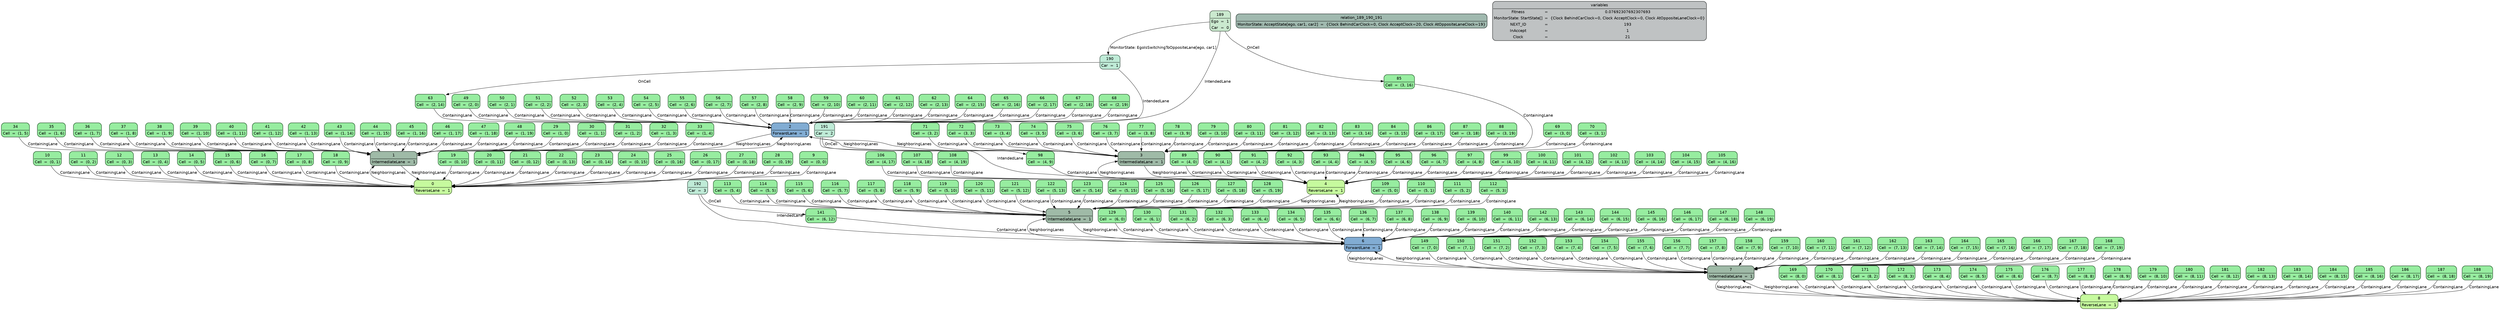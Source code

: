 digraph model {
node [
	style="filled, rounded"
	shape=plain
	pencolor="#00000088"
	fontname="Helvetica"
]
edge [
	labeldistance=3
	fontname="Helvetica"
]
189 -> 2 [
	style=solid
	color=black
	fontcolor=black
	label="IntendedLane"]
190 -> 2 [
	style=solid
	color=black
	fontcolor=black
	label="IntendedLane"]
191 -> 4 [
	style=solid
	color=black
	fontcolor=black
	label="IntendedLane"]
192 -> 6 [
	style=solid
	color=black
	fontcolor=black
	label="IntendedLane"]
189 -> 190 [
	style=solid
	color=black
	fontcolor=black
	label="MonitorState: EgoIsSwitchingToOppositeLane[ego, car1]"]
189 -> 85 [
	style=solid
	color=black
	fontcolor=black
	label="OnCell"]
190 -> 63 [
	style=solid
	color=black
	fontcolor=black
	label="OnCell"]
191 -> 98 [
	style=solid
	color=black
	fontcolor=black
	label="OnCell"]
192 -> 141 [
	style=solid
	color=black
	fontcolor=black
	label="OnCell"]
9 -> 0 [
	style=solid
	color=black
	fontcolor=black
	label="ContainingLane"]
10 -> 0 [
	style=solid
	color=black
	fontcolor=black
	label="ContainingLane"]
11 -> 0 [
	style=solid
	color=black
	fontcolor=black
	label="ContainingLane"]
12 -> 0 [
	style=solid
	color=black
	fontcolor=black
	label="ContainingLane"]
13 -> 0 [
	style=solid
	color=black
	fontcolor=black
	label="ContainingLane"]
14 -> 0 [
	style=solid
	color=black
	fontcolor=black
	label="ContainingLane"]
15 -> 0 [
	style=solid
	color=black
	fontcolor=black
	label="ContainingLane"]
16 -> 0 [
	style=solid
	color=black
	fontcolor=black
	label="ContainingLane"]
17 -> 0 [
	style=solid
	color=black
	fontcolor=black
	label="ContainingLane"]
18 -> 0 [
	style=solid
	color=black
	fontcolor=black
	label="ContainingLane"]
19 -> 0 [
	style=solid
	color=black
	fontcolor=black
	label="ContainingLane"]
20 -> 0 [
	style=solid
	color=black
	fontcolor=black
	label="ContainingLane"]
21 -> 0 [
	style=solid
	color=black
	fontcolor=black
	label="ContainingLane"]
22 -> 0 [
	style=solid
	color=black
	fontcolor=black
	label="ContainingLane"]
23 -> 0 [
	style=solid
	color=black
	fontcolor=black
	label="ContainingLane"]
24 -> 0 [
	style=solid
	color=black
	fontcolor=black
	label="ContainingLane"]
25 -> 0 [
	style=solid
	color=black
	fontcolor=black
	label="ContainingLane"]
26 -> 0 [
	style=solid
	color=black
	fontcolor=black
	label="ContainingLane"]
27 -> 0 [
	style=solid
	color=black
	fontcolor=black
	label="ContainingLane"]
28 -> 0 [
	style=solid
	color=black
	fontcolor=black
	label="ContainingLane"]
29 -> 1 [
	style=solid
	color=black
	fontcolor=black
	label="ContainingLane"]
30 -> 1 [
	style=solid
	color=black
	fontcolor=black
	label="ContainingLane"]
31 -> 1 [
	style=solid
	color=black
	fontcolor=black
	label="ContainingLane"]
32 -> 1 [
	style=solid
	color=black
	fontcolor=black
	label="ContainingLane"]
33 -> 1 [
	style=solid
	color=black
	fontcolor=black
	label="ContainingLane"]
34 -> 1 [
	style=solid
	color=black
	fontcolor=black
	label="ContainingLane"]
35 -> 1 [
	style=solid
	color=black
	fontcolor=black
	label="ContainingLane"]
36 -> 1 [
	style=solid
	color=black
	fontcolor=black
	label="ContainingLane"]
37 -> 1 [
	style=solid
	color=black
	fontcolor=black
	label="ContainingLane"]
38 -> 1 [
	style=solid
	color=black
	fontcolor=black
	label="ContainingLane"]
39 -> 1 [
	style=solid
	color=black
	fontcolor=black
	label="ContainingLane"]
40 -> 1 [
	style=solid
	color=black
	fontcolor=black
	label="ContainingLane"]
41 -> 1 [
	style=solid
	color=black
	fontcolor=black
	label="ContainingLane"]
42 -> 1 [
	style=solid
	color=black
	fontcolor=black
	label="ContainingLane"]
43 -> 1 [
	style=solid
	color=black
	fontcolor=black
	label="ContainingLane"]
44 -> 1 [
	style=solid
	color=black
	fontcolor=black
	label="ContainingLane"]
45 -> 1 [
	style=solid
	color=black
	fontcolor=black
	label="ContainingLane"]
46 -> 1 [
	style=solid
	color=black
	fontcolor=black
	label="ContainingLane"]
47 -> 1 [
	style=solid
	color=black
	fontcolor=black
	label="ContainingLane"]
48 -> 1 [
	style=solid
	color=black
	fontcolor=black
	label="ContainingLane"]
49 -> 2 [
	style=solid
	color=black
	fontcolor=black
	label="ContainingLane"]
50 -> 2 [
	style=solid
	color=black
	fontcolor=black
	label="ContainingLane"]
51 -> 2 [
	style=solid
	color=black
	fontcolor=black
	label="ContainingLane"]
52 -> 2 [
	style=solid
	color=black
	fontcolor=black
	label="ContainingLane"]
53 -> 2 [
	style=solid
	color=black
	fontcolor=black
	label="ContainingLane"]
54 -> 2 [
	style=solid
	color=black
	fontcolor=black
	label="ContainingLane"]
55 -> 2 [
	style=solid
	color=black
	fontcolor=black
	label="ContainingLane"]
56 -> 2 [
	style=solid
	color=black
	fontcolor=black
	label="ContainingLane"]
57 -> 2 [
	style=solid
	color=black
	fontcolor=black
	label="ContainingLane"]
58 -> 2 [
	style=solid
	color=black
	fontcolor=black
	label="ContainingLane"]
59 -> 2 [
	style=solid
	color=black
	fontcolor=black
	label="ContainingLane"]
60 -> 2 [
	style=solid
	color=black
	fontcolor=black
	label="ContainingLane"]
61 -> 2 [
	style=solid
	color=black
	fontcolor=black
	label="ContainingLane"]
62 -> 2 [
	style=solid
	color=black
	fontcolor=black
	label="ContainingLane"]
63 -> 2 [
	style=solid
	color=black
	fontcolor=black
	label="ContainingLane"]
64 -> 2 [
	style=solid
	color=black
	fontcolor=black
	label="ContainingLane"]
65 -> 2 [
	style=solid
	color=black
	fontcolor=black
	label="ContainingLane"]
66 -> 2 [
	style=solid
	color=black
	fontcolor=black
	label="ContainingLane"]
67 -> 2 [
	style=solid
	color=black
	fontcolor=black
	label="ContainingLane"]
68 -> 2 [
	style=solid
	color=black
	fontcolor=black
	label="ContainingLane"]
69 -> 3 [
	style=solid
	color=black
	fontcolor=black
	label="ContainingLane"]
70 -> 3 [
	style=solid
	color=black
	fontcolor=black
	label="ContainingLane"]
71 -> 3 [
	style=solid
	color=black
	fontcolor=black
	label="ContainingLane"]
72 -> 3 [
	style=solid
	color=black
	fontcolor=black
	label="ContainingLane"]
73 -> 3 [
	style=solid
	color=black
	fontcolor=black
	label="ContainingLane"]
74 -> 3 [
	style=solid
	color=black
	fontcolor=black
	label="ContainingLane"]
75 -> 3 [
	style=solid
	color=black
	fontcolor=black
	label="ContainingLane"]
76 -> 3 [
	style=solid
	color=black
	fontcolor=black
	label="ContainingLane"]
77 -> 3 [
	style=solid
	color=black
	fontcolor=black
	label="ContainingLane"]
78 -> 3 [
	style=solid
	color=black
	fontcolor=black
	label="ContainingLane"]
79 -> 3 [
	style=solid
	color=black
	fontcolor=black
	label="ContainingLane"]
80 -> 3 [
	style=solid
	color=black
	fontcolor=black
	label="ContainingLane"]
81 -> 3 [
	style=solid
	color=black
	fontcolor=black
	label="ContainingLane"]
82 -> 3 [
	style=solid
	color=black
	fontcolor=black
	label="ContainingLane"]
83 -> 3 [
	style=solid
	color=black
	fontcolor=black
	label="ContainingLane"]
84 -> 3 [
	style=solid
	color=black
	fontcolor=black
	label="ContainingLane"]
85 -> 3 [
	style=solid
	color=black
	fontcolor=black
	label="ContainingLane"]
86 -> 3 [
	style=solid
	color=black
	fontcolor=black
	label="ContainingLane"]
87 -> 3 [
	style=solid
	color=black
	fontcolor=black
	label="ContainingLane"]
88 -> 3 [
	style=solid
	color=black
	fontcolor=black
	label="ContainingLane"]
89 -> 4 [
	style=solid
	color=black
	fontcolor=black
	label="ContainingLane"]
90 -> 4 [
	style=solid
	color=black
	fontcolor=black
	label="ContainingLane"]
91 -> 4 [
	style=solid
	color=black
	fontcolor=black
	label="ContainingLane"]
92 -> 4 [
	style=solid
	color=black
	fontcolor=black
	label="ContainingLane"]
93 -> 4 [
	style=solid
	color=black
	fontcolor=black
	label="ContainingLane"]
94 -> 4 [
	style=solid
	color=black
	fontcolor=black
	label="ContainingLane"]
95 -> 4 [
	style=solid
	color=black
	fontcolor=black
	label="ContainingLane"]
96 -> 4 [
	style=solid
	color=black
	fontcolor=black
	label="ContainingLane"]
97 -> 4 [
	style=solid
	color=black
	fontcolor=black
	label="ContainingLane"]
98 -> 4 [
	style=solid
	color=black
	fontcolor=black
	label="ContainingLane"]
99 -> 4 [
	style=solid
	color=black
	fontcolor=black
	label="ContainingLane"]
100 -> 4 [
	style=solid
	color=black
	fontcolor=black
	label="ContainingLane"]
101 -> 4 [
	style=solid
	color=black
	fontcolor=black
	label="ContainingLane"]
102 -> 4 [
	style=solid
	color=black
	fontcolor=black
	label="ContainingLane"]
103 -> 4 [
	style=solid
	color=black
	fontcolor=black
	label="ContainingLane"]
104 -> 4 [
	style=solid
	color=black
	fontcolor=black
	label="ContainingLane"]
105 -> 4 [
	style=solid
	color=black
	fontcolor=black
	label="ContainingLane"]
106 -> 4 [
	style=solid
	color=black
	fontcolor=black
	label="ContainingLane"]
107 -> 4 [
	style=solid
	color=black
	fontcolor=black
	label="ContainingLane"]
108 -> 4 [
	style=solid
	color=black
	fontcolor=black
	label="ContainingLane"]
109 -> 5 [
	style=solid
	color=black
	fontcolor=black
	label="ContainingLane"]
110 -> 5 [
	style=solid
	color=black
	fontcolor=black
	label="ContainingLane"]
111 -> 5 [
	style=solid
	color=black
	fontcolor=black
	label="ContainingLane"]
112 -> 5 [
	style=solid
	color=black
	fontcolor=black
	label="ContainingLane"]
113 -> 5 [
	style=solid
	color=black
	fontcolor=black
	label="ContainingLane"]
114 -> 5 [
	style=solid
	color=black
	fontcolor=black
	label="ContainingLane"]
115 -> 5 [
	style=solid
	color=black
	fontcolor=black
	label="ContainingLane"]
116 -> 5 [
	style=solid
	color=black
	fontcolor=black
	label="ContainingLane"]
117 -> 5 [
	style=solid
	color=black
	fontcolor=black
	label="ContainingLane"]
118 -> 5 [
	style=solid
	color=black
	fontcolor=black
	label="ContainingLane"]
119 -> 5 [
	style=solid
	color=black
	fontcolor=black
	label="ContainingLane"]
120 -> 5 [
	style=solid
	color=black
	fontcolor=black
	label="ContainingLane"]
121 -> 5 [
	style=solid
	color=black
	fontcolor=black
	label="ContainingLane"]
122 -> 5 [
	style=solid
	color=black
	fontcolor=black
	label="ContainingLane"]
123 -> 5 [
	style=solid
	color=black
	fontcolor=black
	label="ContainingLane"]
124 -> 5 [
	style=solid
	color=black
	fontcolor=black
	label="ContainingLane"]
125 -> 5 [
	style=solid
	color=black
	fontcolor=black
	label="ContainingLane"]
126 -> 5 [
	style=solid
	color=black
	fontcolor=black
	label="ContainingLane"]
127 -> 5 [
	style=solid
	color=black
	fontcolor=black
	label="ContainingLane"]
128 -> 5 [
	style=solid
	color=black
	fontcolor=black
	label="ContainingLane"]
129 -> 6 [
	style=solid
	color=black
	fontcolor=black
	label="ContainingLane"]
130 -> 6 [
	style=solid
	color=black
	fontcolor=black
	label="ContainingLane"]
131 -> 6 [
	style=solid
	color=black
	fontcolor=black
	label="ContainingLane"]
132 -> 6 [
	style=solid
	color=black
	fontcolor=black
	label="ContainingLane"]
133 -> 6 [
	style=solid
	color=black
	fontcolor=black
	label="ContainingLane"]
134 -> 6 [
	style=solid
	color=black
	fontcolor=black
	label="ContainingLane"]
135 -> 6 [
	style=solid
	color=black
	fontcolor=black
	label="ContainingLane"]
136 -> 6 [
	style=solid
	color=black
	fontcolor=black
	label="ContainingLane"]
137 -> 6 [
	style=solid
	color=black
	fontcolor=black
	label="ContainingLane"]
138 -> 6 [
	style=solid
	color=black
	fontcolor=black
	label="ContainingLane"]
139 -> 6 [
	style=solid
	color=black
	fontcolor=black
	label="ContainingLane"]
140 -> 6 [
	style=solid
	color=black
	fontcolor=black
	label="ContainingLane"]
141 -> 6 [
	style=solid
	color=black
	fontcolor=black
	label="ContainingLane"]
142 -> 6 [
	style=solid
	color=black
	fontcolor=black
	label="ContainingLane"]
143 -> 6 [
	style=solid
	color=black
	fontcolor=black
	label="ContainingLane"]
144 -> 6 [
	style=solid
	color=black
	fontcolor=black
	label="ContainingLane"]
145 -> 6 [
	style=solid
	color=black
	fontcolor=black
	label="ContainingLane"]
146 -> 6 [
	style=solid
	color=black
	fontcolor=black
	label="ContainingLane"]
147 -> 6 [
	style=solid
	color=black
	fontcolor=black
	label="ContainingLane"]
148 -> 6 [
	style=solid
	color=black
	fontcolor=black
	label="ContainingLane"]
149 -> 7 [
	style=solid
	color=black
	fontcolor=black
	label="ContainingLane"]
150 -> 7 [
	style=solid
	color=black
	fontcolor=black
	label="ContainingLane"]
151 -> 7 [
	style=solid
	color=black
	fontcolor=black
	label="ContainingLane"]
152 -> 7 [
	style=solid
	color=black
	fontcolor=black
	label="ContainingLane"]
153 -> 7 [
	style=solid
	color=black
	fontcolor=black
	label="ContainingLane"]
154 -> 7 [
	style=solid
	color=black
	fontcolor=black
	label="ContainingLane"]
155 -> 7 [
	style=solid
	color=black
	fontcolor=black
	label="ContainingLane"]
156 -> 7 [
	style=solid
	color=black
	fontcolor=black
	label="ContainingLane"]
157 -> 7 [
	style=solid
	color=black
	fontcolor=black
	label="ContainingLane"]
158 -> 7 [
	style=solid
	color=black
	fontcolor=black
	label="ContainingLane"]
159 -> 7 [
	style=solid
	color=black
	fontcolor=black
	label="ContainingLane"]
160 -> 7 [
	style=solid
	color=black
	fontcolor=black
	label="ContainingLane"]
161 -> 7 [
	style=solid
	color=black
	fontcolor=black
	label="ContainingLane"]
162 -> 7 [
	style=solid
	color=black
	fontcolor=black
	label="ContainingLane"]
163 -> 7 [
	style=solid
	color=black
	fontcolor=black
	label="ContainingLane"]
164 -> 7 [
	style=solid
	color=black
	fontcolor=black
	label="ContainingLane"]
165 -> 7 [
	style=solid
	color=black
	fontcolor=black
	label="ContainingLane"]
166 -> 7 [
	style=solid
	color=black
	fontcolor=black
	label="ContainingLane"]
167 -> 7 [
	style=solid
	color=black
	fontcolor=black
	label="ContainingLane"]
168 -> 7 [
	style=solid
	color=black
	fontcolor=black
	label="ContainingLane"]
169 -> 8 [
	style=solid
	color=black
	fontcolor=black
	label="ContainingLane"]
170 -> 8 [
	style=solid
	color=black
	fontcolor=black
	label="ContainingLane"]
171 -> 8 [
	style=solid
	color=black
	fontcolor=black
	label="ContainingLane"]
172 -> 8 [
	style=solid
	color=black
	fontcolor=black
	label="ContainingLane"]
173 -> 8 [
	style=solid
	color=black
	fontcolor=black
	label="ContainingLane"]
174 -> 8 [
	style=solid
	color=black
	fontcolor=black
	label="ContainingLane"]
175 -> 8 [
	style=solid
	color=black
	fontcolor=black
	label="ContainingLane"]
176 -> 8 [
	style=solid
	color=black
	fontcolor=black
	label="ContainingLane"]
177 -> 8 [
	style=solid
	color=black
	fontcolor=black
	label="ContainingLane"]
178 -> 8 [
	style=solid
	color=black
	fontcolor=black
	label="ContainingLane"]
179 -> 8 [
	style=solid
	color=black
	fontcolor=black
	label="ContainingLane"]
180 -> 8 [
	style=solid
	color=black
	fontcolor=black
	label="ContainingLane"]
181 -> 8 [
	style=solid
	color=black
	fontcolor=black
	label="ContainingLane"]
182 -> 8 [
	style=solid
	color=black
	fontcolor=black
	label="ContainingLane"]
183 -> 8 [
	style=solid
	color=black
	fontcolor=black
	label="ContainingLane"]
184 -> 8 [
	style=solid
	color=black
	fontcolor=black
	label="ContainingLane"]
185 -> 8 [
	style=solid
	color=black
	fontcolor=black
	label="ContainingLane"]
186 -> 8 [
	style=solid
	color=black
	fontcolor=black
	label="ContainingLane"]
187 -> 8 [
	style=solid
	color=black
	fontcolor=black
	label="ContainingLane"]
188 -> 8 [
	style=solid
	color=black
	fontcolor=black
	label="ContainingLane"]
1 -> 0 [
	style=solid
	color=black
	fontcolor=black
	label="NeighboringLanes"]
0 -> 1 [
	style=solid
	color=black
	fontcolor=black
	label="NeighboringLanes"]
2 -> 1 [
	style=solid
	color=black
	fontcolor=black
	label="NeighboringLanes"]
1 -> 2 [
	style=solid
	color=black
	fontcolor=black
	label="NeighboringLanes"]
3 -> 2 [
	style=solid
	color=black
	fontcolor=black
	label="NeighboringLanes"]
2 -> 3 [
	style=solid
	color=black
	fontcolor=black
	label="NeighboringLanes"]
4 -> 3 [
	style=solid
	color=black
	fontcolor=black
	label="NeighboringLanes"]
3 -> 4 [
	style=solid
	color=black
	fontcolor=black
	label="NeighboringLanes"]
5 -> 4 [
	style=solid
	color=black
	fontcolor=black
	label="NeighboringLanes"]
4 -> 5 [
	style=solid
	color=black
	fontcolor=black
	label="NeighboringLanes"]
6 -> 5 [
	style=solid
	color=black
	fontcolor=black
	label="NeighboringLanes"]
5 -> 6 [
	style=solid
	color=black
	fontcolor=black
	label="NeighboringLanes"]
7 -> 6 [
	style=solid
	color=black
	fontcolor=black
	label="NeighboringLanes"]
6 -> 7 [
	style=solid
	color=black
	fontcolor=black
	label="NeighboringLanes"]
8 -> 7 [
	style=solid
	color=black
	fontcolor=black
	label="NeighboringLanes"]
7 -> 8 [
	style=solid
	color=black
	fontcolor=black
	label="NeighboringLanes"]
0 [
	fillcolor="#c6fa9e"
	label=<<TABLE CELLSPACING="0" BORDER="2" CELLBORDER="0" CELLPADDING="4" STYLE="ROUNDED">
		<TR><TD COLSPAN="3" BORDER="2" SIDES="B">0</TD></TR>
		<TR><TD><FONT COLOR="black">ReverseLane</FONT></TD><TD><FONT COLOR="black">=</FONT></TD><TD><FONT COLOR="black">1</FONT></TD></TR>
		</TABLE>>
]
1 [
	fillcolor="#9fbaa7"
	label=<<TABLE CELLSPACING="0" BORDER="2" CELLBORDER="0" CELLPADDING="4" STYLE="ROUNDED">
		<TR><TD COLSPAN="3" BORDER="2" SIDES="B">1</TD></TR>
		<TR><TD><FONT COLOR="black">IntermediateLane</FONT></TD><TD><FONT COLOR="black">=</FONT></TD><TD><FONT COLOR="black">1</FONT></TD></TR>
		</TABLE>>
]
2 [
	fillcolor="#81acd3"
	label=<<TABLE CELLSPACING="0" BORDER="2" CELLBORDER="0" CELLPADDING="4" STYLE="ROUNDED">
		<TR><TD COLSPAN="3" BORDER="2" SIDES="B">2</TD></TR>
		<TR><TD><FONT COLOR="black">ForwardLane</FONT></TD><TD><FONT COLOR="black">=</FONT></TD><TD><FONT COLOR="black">1</FONT></TD></TR>
		</TABLE>>
]
3 [
	fillcolor="#9fbaa7"
	label=<<TABLE CELLSPACING="0" BORDER="2" CELLBORDER="0" CELLPADDING="4" STYLE="ROUNDED">
		<TR><TD COLSPAN="3" BORDER="2" SIDES="B">3</TD></TR>
		<TR><TD><FONT COLOR="black">IntermediateLane</FONT></TD><TD><FONT COLOR="black">=</FONT></TD><TD><FONT COLOR="black">1</FONT></TD></TR>
		</TABLE>>
]
4 [
	fillcolor="#c6fa9e"
	label=<<TABLE CELLSPACING="0" BORDER="2" CELLBORDER="0" CELLPADDING="4" STYLE="ROUNDED">
		<TR><TD COLSPAN="3" BORDER="2" SIDES="B">4</TD></TR>
		<TR><TD><FONT COLOR="black">ReverseLane</FONT></TD><TD><FONT COLOR="black">=</FONT></TD><TD><FONT COLOR="black">1</FONT></TD></TR>
		</TABLE>>
]
5 [
	fillcolor="#9fbaa7"
	label=<<TABLE CELLSPACING="0" BORDER="2" CELLBORDER="0" CELLPADDING="4" STYLE="ROUNDED">
		<TR><TD COLSPAN="3" BORDER="2" SIDES="B">5</TD></TR>
		<TR><TD><FONT COLOR="black">IntermediateLane</FONT></TD><TD><FONT COLOR="black">=</FONT></TD><TD><FONT COLOR="black">1</FONT></TD></TR>
		</TABLE>>
]
6 [
	fillcolor="#81acd3"
	label=<<TABLE CELLSPACING="0" BORDER="2" CELLBORDER="0" CELLPADDING="4" STYLE="ROUNDED">
		<TR><TD COLSPAN="3" BORDER="2" SIDES="B">6</TD></TR>
		<TR><TD><FONT COLOR="black">ForwardLane</FONT></TD><TD><FONT COLOR="black">=</FONT></TD><TD><FONT COLOR="black">1</FONT></TD></TR>
		</TABLE>>
]
7 [
	fillcolor="#9fbaa7"
	label=<<TABLE CELLSPACING="0" BORDER="2" CELLBORDER="0" CELLPADDING="4" STYLE="ROUNDED">
		<TR><TD COLSPAN="3" BORDER="2" SIDES="B">7</TD></TR>
		<TR><TD><FONT COLOR="black">IntermediateLane</FONT></TD><TD><FONT COLOR="black">=</FONT></TD><TD><FONT COLOR="black">1</FONT></TD></TR>
		</TABLE>>
]
8 [
	fillcolor="#c6fa9e"
	label=<<TABLE CELLSPACING="0" BORDER="2" CELLBORDER="0" CELLPADDING="4" STYLE="ROUNDED">
		<TR><TD COLSPAN="3" BORDER="2" SIDES="B">8</TD></TR>
		<TR><TD><FONT COLOR="black">ReverseLane</FONT></TD><TD><FONT COLOR="black">=</FONT></TD><TD><FONT COLOR="black">1</FONT></TD></TR>
		</TABLE>>
]
9 [
	fillcolor="#97eda0"
	label=<<TABLE CELLSPACING="0" BORDER="2" CELLBORDER="0" CELLPADDING="4" STYLE="ROUNDED">
		<TR><TD COLSPAN="3" BORDER="2" SIDES="B">9</TD></TR>
		<TR><TD><FONT COLOR="black">Cell</FONT></TD><TD><FONT COLOR="black">=</FONT></TD><TD><FONT COLOR="black">(0, 0)</FONT></TD></TR>
		</TABLE>>
]
10 [
	fillcolor="#97eda0"
	label=<<TABLE CELLSPACING="0" BORDER="2" CELLBORDER="0" CELLPADDING="4" STYLE="ROUNDED">
		<TR><TD COLSPAN="3" BORDER="2" SIDES="B">10</TD></TR>
		<TR><TD><FONT COLOR="black">Cell</FONT></TD><TD><FONT COLOR="black">=</FONT></TD><TD><FONT COLOR="black">(0, 1)</FONT></TD></TR>
		</TABLE>>
]
11 [
	fillcolor="#97eda0"
	label=<<TABLE CELLSPACING="0" BORDER="2" CELLBORDER="0" CELLPADDING="4" STYLE="ROUNDED">
		<TR><TD COLSPAN="3" BORDER="2" SIDES="B">11</TD></TR>
		<TR><TD><FONT COLOR="black">Cell</FONT></TD><TD><FONT COLOR="black">=</FONT></TD><TD><FONT COLOR="black">(0, 2)</FONT></TD></TR>
		</TABLE>>
]
12 [
	fillcolor="#97eda0"
	label=<<TABLE CELLSPACING="0" BORDER="2" CELLBORDER="0" CELLPADDING="4" STYLE="ROUNDED">
		<TR><TD COLSPAN="3" BORDER="2" SIDES="B">12</TD></TR>
		<TR><TD><FONT COLOR="black">Cell</FONT></TD><TD><FONT COLOR="black">=</FONT></TD><TD><FONT COLOR="black">(0, 3)</FONT></TD></TR>
		</TABLE>>
]
13 [
	fillcolor="#97eda0"
	label=<<TABLE CELLSPACING="0" BORDER="2" CELLBORDER="0" CELLPADDING="4" STYLE="ROUNDED">
		<TR><TD COLSPAN="3" BORDER="2" SIDES="B">13</TD></TR>
		<TR><TD><FONT COLOR="black">Cell</FONT></TD><TD><FONT COLOR="black">=</FONT></TD><TD><FONT COLOR="black">(0, 4)</FONT></TD></TR>
		</TABLE>>
]
14 [
	fillcolor="#97eda0"
	label=<<TABLE CELLSPACING="0" BORDER="2" CELLBORDER="0" CELLPADDING="4" STYLE="ROUNDED">
		<TR><TD COLSPAN="3" BORDER="2" SIDES="B">14</TD></TR>
		<TR><TD><FONT COLOR="black">Cell</FONT></TD><TD><FONT COLOR="black">=</FONT></TD><TD><FONT COLOR="black">(0, 5)</FONT></TD></TR>
		</TABLE>>
]
15 [
	fillcolor="#97eda0"
	label=<<TABLE CELLSPACING="0" BORDER="2" CELLBORDER="0" CELLPADDING="4" STYLE="ROUNDED">
		<TR><TD COLSPAN="3" BORDER="2" SIDES="B">15</TD></TR>
		<TR><TD><FONT COLOR="black">Cell</FONT></TD><TD><FONT COLOR="black">=</FONT></TD><TD><FONT COLOR="black">(0, 6)</FONT></TD></TR>
		</TABLE>>
]
16 [
	fillcolor="#97eda0"
	label=<<TABLE CELLSPACING="0" BORDER="2" CELLBORDER="0" CELLPADDING="4" STYLE="ROUNDED">
		<TR><TD COLSPAN="3" BORDER="2" SIDES="B">16</TD></TR>
		<TR><TD><FONT COLOR="black">Cell</FONT></TD><TD><FONT COLOR="black">=</FONT></TD><TD><FONT COLOR="black">(0, 7)</FONT></TD></TR>
		</TABLE>>
]
17 [
	fillcolor="#97eda0"
	label=<<TABLE CELLSPACING="0" BORDER="2" CELLBORDER="0" CELLPADDING="4" STYLE="ROUNDED">
		<TR><TD COLSPAN="3" BORDER="2" SIDES="B">17</TD></TR>
		<TR><TD><FONT COLOR="black">Cell</FONT></TD><TD><FONT COLOR="black">=</FONT></TD><TD><FONT COLOR="black">(0, 8)</FONT></TD></TR>
		</TABLE>>
]
18 [
	fillcolor="#97eda0"
	label=<<TABLE CELLSPACING="0" BORDER="2" CELLBORDER="0" CELLPADDING="4" STYLE="ROUNDED">
		<TR><TD COLSPAN="3" BORDER="2" SIDES="B">18</TD></TR>
		<TR><TD><FONT COLOR="black">Cell</FONT></TD><TD><FONT COLOR="black">=</FONT></TD><TD><FONT COLOR="black">(0, 9)</FONT></TD></TR>
		</TABLE>>
]
19 [
	fillcolor="#97eda0"
	label=<<TABLE CELLSPACING="0" BORDER="2" CELLBORDER="0" CELLPADDING="4" STYLE="ROUNDED">
		<TR><TD COLSPAN="3" BORDER="2" SIDES="B">19</TD></TR>
		<TR><TD><FONT COLOR="black">Cell</FONT></TD><TD><FONT COLOR="black">=</FONT></TD><TD><FONT COLOR="black">(0, 10)</FONT></TD></TR>
		</TABLE>>
]
20 [
	fillcolor="#97eda0"
	label=<<TABLE CELLSPACING="0" BORDER="2" CELLBORDER="0" CELLPADDING="4" STYLE="ROUNDED">
		<TR><TD COLSPAN="3" BORDER="2" SIDES="B">20</TD></TR>
		<TR><TD><FONT COLOR="black">Cell</FONT></TD><TD><FONT COLOR="black">=</FONT></TD><TD><FONT COLOR="black">(0, 11)</FONT></TD></TR>
		</TABLE>>
]
21 [
	fillcolor="#97eda0"
	label=<<TABLE CELLSPACING="0" BORDER="2" CELLBORDER="0" CELLPADDING="4" STYLE="ROUNDED">
		<TR><TD COLSPAN="3" BORDER="2" SIDES="B">21</TD></TR>
		<TR><TD><FONT COLOR="black">Cell</FONT></TD><TD><FONT COLOR="black">=</FONT></TD><TD><FONT COLOR="black">(0, 12)</FONT></TD></TR>
		</TABLE>>
]
22 [
	fillcolor="#97eda0"
	label=<<TABLE CELLSPACING="0" BORDER="2" CELLBORDER="0" CELLPADDING="4" STYLE="ROUNDED">
		<TR><TD COLSPAN="3" BORDER="2" SIDES="B">22</TD></TR>
		<TR><TD><FONT COLOR="black">Cell</FONT></TD><TD><FONT COLOR="black">=</FONT></TD><TD><FONT COLOR="black">(0, 13)</FONT></TD></TR>
		</TABLE>>
]
23 [
	fillcolor="#97eda0"
	label=<<TABLE CELLSPACING="0" BORDER="2" CELLBORDER="0" CELLPADDING="4" STYLE="ROUNDED">
		<TR><TD COLSPAN="3" BORDER="2" SIDES="B">23</TD></TR>
		<TR><TD><FONT COLOR="black">Cell</FONT></TD><TD><FONT COLOR="black">=</FONT></TD><TD><FONT COLOR="black">(0, 14)</FONT></TD></TR>
		</TABLE>>
]
24 [
	fillcolor="#97eda0"
	label=<<TABLE CELLSPACING="0" BORDER="2" CELLBORDER="0" CELLPADDING="4" STYLE="ROUNDED">
		<TR><TD COLSPAN="3" BORDER="2" SIDES="B">24</TD></TR>
		<TR><TD><FONT COLOR="black">Cell</FONT></TD><TD><FONT COLOR="black">=</FONT></TD><TD><FONT COLOR="black">(0, 15)</FONT></TD></TR>
		</TABLE>>
]
25 [
	fillcolor="#97eda0"
	label=<<TABLE CELLSPACING="0" BORDER="2" CELLBORDER="0" CELLPADDING="4" STYLE="ROUNDED">
		<TR><TD COLSPAN="3" BORDER="2" SIDES="B">25</TD></TR>
		<TR><TD><FONT COLOR="black">Cell</FONT></TD><TD><FONT COLOR="black">=</FONT></TD><TD><FONT COLOR="black">(0, 16)</FONT></TD></TR>
		</TABLE>>
]
26 [
	fillcolor="#97eda0"
	label=<<TABLE CELLSPACING="0" BORDER="2" CELLBORDER="0" CELLPADDING="4" STYLE="ROUNDED">
		<TR><TD COLSPAN="3" BORDER="2" SIDES="B">26</TD></TR>
		<TR><TD><FONT COLOR="black">Cell</FONT></TD><TD><FONT COLOR="black">=</FONT></TD><TD><FONT COLOR="black">(0, 17)</FONT></TD></TR>
		</TABLE>>
]
27 [
	fillcolor="#97eda0"
	label=<<TABLE CELLSPACING="0" BORDER="2" CELLBORDER="0" CELLPADDING="4" STYLE="ROUNDED">
		<TR><TD COLSPAN="3" BORDER="2" SIDES="B">27</TD></TR>
		<TR><TD><FONT COLOR="black">Cell</FONT></TD><TD><FONT COLOR="black">=</FONT></TD><TD><FONT COLOR="black">(0, 18)</FONT></TD></TR>
		</TABLE>>
]
28 [
	fillcolor="#97eda0"
	label=<<TABLE CELLSPACING="0" BORDER="2" CELLBORDER="0" CELLPADDING="4" STYLE="ROUNDED">
		<TR><TD COLSPAN="3" BORDER="2" SIDES="B">28</TD></TR>
		<TR><TD><FONT COLOR="black">Cell</FONT></TD><TD><FONT COLOR="black">=</FONT></TD><TD><FONT COLOR="black">(0, 19)</FONT></TD></TR>
		</TABLE>>
]
29 [
	fillcolor="#97eda0"
	label=<<TABLE CELLSPACING="0" BORDER="2" CELLBORDER="0" CELLPADDING="4" STYLE="ROUNDED">
		<TR><TD COLSPAN="3" BORDER="2" SIDES="B">29</TD></TR>
		<TR><TD><FONT COLOR="black">Cell</FONT></TD><TD><FONT COLOR="black">=</FONT></TD><TD><FONT COLOR="black">(1, 0)</FONT></TD></TR>
		</TABLE>>
]
30 [
	fillcolor="#97eda0"
	label=<<TABLE CELLSPACING="0" BORDER="2" CELLBORDER="0" CELLPADDING="4" STYLE="ROUNDED">
		<TR><TD COLSPAN="3" BORDER="2" SIDES="B">30</TD></TR>
		<TR><TD><FONT COLOR="black">Cell</FONT></TD><TD><FONT COLOR="black">=</FONT></TD><TD><FONT COLOR="black">(1, 1)</FONT></TD></TR>
		</TABLE>>
]
31 [
	fillcolor="#97eda0"
	label=<<TABLE CELLSPACING="0" BORDER="2" CELLBORDER="0" CELLPADDING="4" STYLE="ROUNDED">
		<TR><TD COLSPAN="3" BORDER="2" SIDES="B">31</TD></TR>
		<TR><TD><FONT COLOR="black">Cell</FONT></TD><TD><FONT COLOR="black">=</FONT></TD><TD><FONT COLOR="black">(1, 2)</FONT></TD></TR>
		</TABLE>>
]
32 [
	fillcolor="#97eda0"
	label=<<TABLE CELLSPACING="0" BORDER="2" CELLBORDER="0" CELLPADDING="4" STYLE="ROUNDED">
		<TR><TD COLSPAN="3" BORDER="2" SIDES="B">32</TD></TR>
		<TR><TD><FONT COLOR="black">Cell</FONT></TD><TD><FONT COLOR="black">=</FONT></TD><TD><FONT COLOR="black">(1, 3)</FONT></TD></TR>
		</TABLE>>
]
33 [
	fillcolor="#97eda0"
	label=<<TABLE CELLSPACING="0" BORDER="2" CELLBORDER="0" CELLPADDING="4" STYLE="ROUNDED">
		<TR><TD COLSPAN="3" BORDER="2" SIDES="B">33</TD></TR>
		<TR><TD><FONT COLOR="black">Cell</FONT></TD><TD><FONT COLOR="black">=</FONT></TD><TD><FONT COLOR="black">(1, 4)</FONT></TD></TR>
		</TABLE>>
]
34 [
	fillcolor="#97eda0"
	label=<<TABLE CELLSPACING="0" BORDER="2" CELLBORDER="0" CELLPADDING="4" STYLE="ROUNDED">
		<TR><TD COLSPAN="3" BORDER="2" SIDES="B">34</TD></TR>
		<TR><TD><FONT COLOR="black">Cell</FONT></TD><TD><FONT COLOR="black">=</FONT></TD><TD><FONT COLOR="black">(1, 5)</FONT></TD></TR>
		</TABLE>>
]
35 [
	fillcolor="#97eda0"
	label=<<TABLE CELLSPACING="0" BORDER="2" CELLBORDER="0" CELLPADDING="4" STYLE="ROUNDED">
		<TR><TD COLSPAN="3" BORDER="2" SIDES="B">35</TD></TR>
		<TR><TD><FONT COLOR="black">Cell</FONT></TD><TD><FONT COLOR="black">=</FONT></TD><TD><FONT COLOR="black">(1, 6)</FONT></TD></TR>
		</TABLE>>
]
36 [
	fillcolor="#97eda0"
	label=<<TABLE CELLSPACING="0" BORDER="2" CELLBORDER="0" CELLPADDING="4" STYLE="ROUNDED">
		<TR><TD COLSPAN="3" BORDER="2" SIDES="B">36</TD></TR>
		<TR><TD><FONT COLOR="black">Cell</FONT></TD><TD><FONT COLOR="black">=</FONT></TD><TD><FONT COLOR="black">(1, 7)</FONT></TD></TR>
		</TABLE>>
]
37 [
	fillcolor="#97eda0"
	label=<<TABLE CELLSPACING="0" BORDER="2" CELLBORDER="0" CELLPADDING="4" STYLE="ROUNDED">
		<TR><TD COLSPAN="3" BORDER="2" SIDES="B">37</TD></TR>
		<TR><TD><FONT COLOR="black">Cell</FONT></TD><TD><FONT COLOR="black">=</FONT></TD><TD><FONT COLOR="black">(1, 8)</FONT></TD></TR>
		</TABLE>>
]
38 [
	fillcolor="#97eda0"
	label=<<TABLE CELLSPACING="0" BORDER="2" CELLBORDER="0" CELLPADDING="4" STYLE="ROUNDED">
		<TR><TD COLSPAN="3" BORDER="2" SIDES="B">38</TD></TR>
		<TR><TD><FONT COLOR="black">Cell</FONT></TD><TD><FONT COLOR="black">=</FONT></TD><TD><FONT COLOR="black">(1, 9)</FONT></TD></TR>
		</TABLE>>
]
39 [
	fillcolor="#97eda0"
	label=<<TABLE CELLSPACING="0" BORDER="2" CELLBORDER="0" CELLPADDING="4" STYLE="ROUNDED">
		<TR><TD COLSPAN="3" BORDER="2" SIDES="B">39</TD></TR>
		<TR><TD><FONT COLOR="black">Cell</FONT></TD><TD><FONT COLOR="black">=</FONT></TD><TD><FONT COLOR="black">(1, 10)</FONT></TD></TR>
		</TABLE>>
]
40 [
	fillcolor="#97eda0"
	label=<<TABLE CELLSPACING="0" BORDER="2" CELLBORDER="0" CELLPADDING="4" STYLE="ROUNDED">
		<TR><TD COLSPAN="3" BORDER="2" SIDES="B">40</TD></TR>
		<TR><TD><FONT COLOR="black">Cell</FONT></TD><TD><FONT COLOR="black">=</FONT></TD><TD><FONT COLOR="black">(1, 11)</FONT></TD></TR>
		</TABLE>>
]
41 [
	fillcolor="#97eda0"
	label=<<TABLE CELLSPACING="0" BORDER="2" CELLBORDER="0" CELLPADDING="4" STYLE="ROUNDED">
		<TR><TD COLSPAN="3" BORDER="2" SIDES="B">41</TD></TR>
		<TR><TD><FONT COLOR="black">Cell</FONT></TD><TD><FONT COLOR="black">=</FONT></TD><TD><FONT COLOR="black">(1, 12)</FONT></TD></TR>
		</TABLE>>
]
42 [
	fillcolor="#97eda0"
	label=<<TABLE CELLSPACING="0" BORDER="2" CELLBORDER="0" CELLPADDING="4" STYLE="ROUNDED">
		<TR><TD COLSPAN="3" BORDER="2" SIDES="B">42</TD></TR>
		<TR><TD><FONT COLOR="black">Cell</FONT></TD><TD><FONT COLOR="black">=</FONT></TD><TD><FONT COLOR="black">(1, 13)</FONT></TD></TR>
		</TABLE>>
]
43 [
	fillcolor="#97eda0"
	label=<<TABLE CELLSPACING="0" BORDER="2" CELLBORDER="0" CELLPADDING="4" STYLE="ROUNDED">
		<TR><TD COLSPAN="3" BORDER="2" SIDES="B">43</TD></TR>
		<TR><TD><FONT COLOR="black">Cell</FONT></TD><TD><FONT COLOR="black">=</FONT></TD><TD><FONT COLOR="black">(1, 14)</FONT></TD></TR>
		</TABLE>>
]
44 [
	fillcolor="#97eda0"
	label=<<TABLE CELLSPACING="0" BORDER="2" CELLBORDER="0" CELLPADDING="4" STYLE="ROUNDED">
		<TR><TD COLSPAN="3" BORDER="2" SIDES="B">44</TD></TR>
		<TR><TD><FONT COLOR="black">Cell</FONT></TD><TD><FONT COLOR="black">=</FONT></TD><TD><FONT COLOR="black">(1, 15)</FONT></TD></TR>
		</TABLE>>
]
45 [
	fillcolor="#97eda0"
	label=<<TABLE CELLSPACING="0" BORDER="2" CELLBORDER="0" CELLPADDING="4" STYLE="ROUNDED">
		<TR><TD COLSPAN="3" BORDER="2" SIDES="B">45</TD></TR>
		<TR><TD><FONT COLOR="black">Cell</FONT></TD><TD><FONT COLOR="black">=</FONT></TD><TD><FONT COLOR="black">(1, 16)</FONT></TD></TR>
		</TABLE>>
]
46 [
	fillcolor="#97eda0"
	label=<<TABLE CELLSPACING="0" BORDER="2" CELLBORDER="0" CELLPADDING="4" STYLE="ROUNDED">
		<TR><TD COLSPAN="3" BORDER="2" SIDES="B">46</TD></TR>
		<TR><TD><FONT COLOR="black">Cell</FONT></TD><TD><FONT COLOR="black">=</FONT></TD><TD><FONT COLOR="black">(1, 17)</FONT></TD></TR>
		</TABLE>>
]
47 [
	fillcolor="#97eda0"
	label=<<TABLE CELLSPACING="0" BORDER="2" CELLBORDER="0" CELLPADDING="4" STYLE="ROUNDED">
		<TR><TD COLSPAN="3" BORDER="2" SIDES="B">47</TD></TR>
		<TR><TD><FONT COLOR="black">Cell</FONT></TD><TD><FONT COLOR="black">=</FONT></TD><TD><FONT COLOR="black">(1, 18)</FONT></TD></TR>
		</TABLE>>
]
48 [
	fillcolor="#97eda0"
	label=<<TABLE CELLSPACING="0" BORDER="2" CELLBORDER="0" CELLPADDING="4" STYLE="ROUNDED">
		<TR><TD COLSPAN="3" BORDER="2" SIDES="B">48</TD></TR>
		<TR><TD><FONT COLOR="black">Cell</FONT></TD><TD><FONT COLOR="black">=</FONT></TD><TD><FONT COLOR="black">(1, 19)</FONT></TD></TR>
		</TABLE>>
]
49 [
	fillcolor="#97eda0"
	label=<<TABLE CELLSPACING="0" BORDER="2" CELLBORDER="0" CELLPADDING="4" STYLE="ROUNDED">
		<TR><TD COLSPAN="3" BORDER="2" SIDES="B">49</TD></TR>
		<TR><TD><FONT COLOR="black">Cell</FONT></TD><TD><FONT COLOR="black">=</FONT></TD><TD><FONT COLOR="black">(2, 0)</FONT></TD></TR>
		</TABLE>>
]
50 [
	fillcolor="#97eda0"
	label=<<TABLE CELLSPACING="0" BORDER="2" CELLBORDER="0" CELLPADDING="4" STYLE="ROUNDED">
		<TR><TD COLSPAN="3" BORDER="2" SIDES="B">50</TD></TR>
		<TR><TD><FONT COLOR="black">Cell</FONT></TD><TD><FONT COLOR="black">=</FONT></TD><TD><FONT COLOR="black">(2, 1)</FONT></TD></TR>
		</TABLE>>
]
51 [
	fillcolor="#97eda0"
	label=<<TABLE CELLSPACING="0" BORDER="2" CELLBORDER="0" CELLPADDING="4" STYLE="ROUNDED">
		<TR><TD COLSPAN="3" BORDER="2" SIDES="B">51</TD></TR>
		<TR><TD><FONT COLOR="black">Cell</FONT></TD><TD><FONT COLOR="black">=</FONT></TD><TD><FONT COLOR="black">(2, 2)</FONT></TD></TR>
		</TABLE>>
]
52 [
	fillcolor="#97eda0"
	label=<<TABLE CELLSPACING="0" BORDER="2" CELLBORDER="0" CELLPADDING="4" STYLE="ROUNDED">
		<TR><TD COLSPAN="3" BORDER="2" SIDES="B">52</TD></TR>
		<TR><TD><FONT COLOR="black">Cell</FONT></TD><TD><FONT COLOR="black">=</FONT></TD><TD><FONT COLOR="black">(2, 3)</FONT></TD></TR>
		</TABLE>>
]
53 [
	fillcolor="#97eda0"
	label=<<TABLE CELLSPACING="0" BORDER="2" CELLBORDER="0" CELLPADDING="4" STYLE="ROUNDED">
		<TR><TD COLSPAN="3" BORDER="2" SIDES="B">53</TD></TR>
		<TR><TD><FONT COLOR="black">Cell</FONT></TD><TD><FONT COLOR="black">=</FONT></TD><TD><FONT COLOR="black">(2, 4)</FONT></TD></TR>
		</TABLE>>
]
54 [
	fillcolor="#97eda0"
	label=<<TABLE CELLSPACING="0" BORDER="2" CELLBORDER="0" CELLPADDING="4" STYLE="ROUNDED">
		<TR><TD COLSPAN="3" BORDER="2" SIDES="B">54</TD></TR>
		<TR><TD><FONT COLOR="black">Cell</FONT></TD><TD><FONT COLOR="black">=</FONT></TD><TD><FONT COLOR="black">(2, 5)</FONT></TD></TR>
		</TABLE>>
]
55 [
	fillcolor="#97eda0"
	label=<<TABLE CELLSPACING="0" BORDER="2" CELLBORDER="0" CELLPADDING="4" STYLE="ROUNDED">
		<TR><TD COLSPAN="3" BORDER="2" SIDES="B">55</TD></TR>
		<TR><TD><FONT COLOR="black">Cell</FONT></TD><TD><FONT COLOR="black">=</FONT></TD><TD><FONT COLOR="black">(2, 6)</FONT></TD></TR>
		</TABLE>>
]
56 [
	fillcolor="#97eda0"
	label=<<TABLE CELLSPACING="0" BORDER="2" CELLBORDER="0" CELLPADDING="4" STYLE="ROUNDED">
		<TR><TD COLSPAN="3" BORDER="2" SIDES="B">56</TD></TR>
		<TR><TD><FONT COLOR="black">Cell</FONT></TD><TD><FONT COLOR="black">=</FONT></TD><TD><FONT COLOR="black">(2, 7)</FONT></TD></TR>
		</TABLE>>
]
57 [
	fillcolor="#97eda0"
	label=<<TABLE CELLSPACING="0" BORDER="2" CELLBORDER="0" CELLPADDING="4" STYLE="ROUNDED">
		<TR><TD COLSPAN="3" BORDER="2" SIDES="B">57</TD></TR>
		<TR><TD><FONT COLOR="black">Cell</FONT></TD><TD><FONT COLOR="black">=</FONT></TD><TD><FONT COLOR="black">(2, 8)</FONT></TD></TR>
		</TABLE>>
]
58 [
	fillcolor="#97eda0"
	label=<<TABLE CELLSPACING="0" BORDER="2" CELLBORDER="0" CELLPADDING="4" STYLE="ROUNDED">
		<TR><TD COLSPAN="3" BORDER="2" SIDES="B">58</TD></TR>
		<TR><TD><FONT COLOR="black">Cell</FONT></TD><TD><FONT COLOR="black">=</FONT></TD><TD><FONT COLOR="black">(2, 9)</FONT></TD></TR>
		</TABLE>>
]
59 [
	fillcolor="#97eda0"
	label=<<TABLE CELLSPACING="0" BORDER="2" CELLBORDER="0" CELLPADDING="4" STYLE="ROUNDED">
		<TR><TD COLSPAN="3" BORDER="2" SIDES="B">59</TD></TR>
		<TR><TD><FONT COLOR="black">Cell</FONT></TD><TD><FONT COLOR="black">=</FONT></TD><TD><FONT COLOR="black">(2, 10)</FONT></TD></TR>
		</TABLE>>
]
60 [
	fillcolor="#97eda0"
	label=<<TABLE CELLSPACING="0" BORDER="2" CELLBORDER="0" CELLPADDING="4" STYLE="ROUNDED">
		<TR><TD COLSPAN="3" BORDER="2" SIDES="B">60</TD></TR>
		<TR><TD><FONT COLOR="black">Cell</FONT></TD><TD><FONT COLOR="black">=</FONT></TD><TD><FONT COLOR="black">(2, 11)</FONT></TD></TR>
		</TABLE>>
]
61 [
	fillcolor="#97eda0"
	label=<<TABLE CELLSPACING="0" BORDER="2" CELLBORDER="0" CELLPADDING="4" STYLE="ROUNDED">
		<TR><TD COLSPAN="3" BORDER="2" SIDES="B">61</TD></TR>
		<TR><TD><FONT COLOR="black">Cell</FONT></TD><TD><FONT COLOR="black">=</FONT></TD><TD><FONT COLOR="black">(2, 12)</FONT></TD></TR>
		</TABLE>>
]
62 [
	fillcolor="#97eda0"
	label=<<TABLE CELLSPACING="0" BORDER="2" CELLBORDER="0" CELLPADDING="4" STYLE="ROUNDED">
		<TR><TD COLSPAN="3" BORDER="2" SIDES="B">62</TD></TR>
		<TR><TD><FONT COLOR="black">Cell</FONT></TD><TD><FONT COLOR="black">=</FONT></TD><TD><FONT COLOR="black">(2, 13)</FONT></TD></TR>
		</TABLE>>
]
63 [
	fillcolor="#97eda0"
	label=<<TABLE CELLSPACING="0" BORDER="2" CELLBORDER="0" CELLPADDING="4" STYLE="ROUNDED">
		<TR><TD COLSPAN="3" BORDER="2" SIDES="B">63</TD></TR>
		<TR><TD><FONT COLOR="black">Cell</FONT></TD><TD><FONT COLOR="black">=</FONT></TD><TD><FONT COLOR="black">(2, 14)</FONT></TD></TR>
		</TABLE>>
]
64 [
	fillcolor="#97eda0"
	label=<<TABLE CELLSPACING="0" BORDER="2" CELLBORDER="0" CELLPADDING="4" STYLE="ROUNDED">
		<TR><TD COLSPAN="3" BORDER="2" SIDES="B">64</TD></TR>
		<TR><TD><FONT COLOR="black">Cell</FONT></TD><TD><FONT COLOR="black">=</FONT></TD><TD><FONT COLOR="black">(2, 15)</FONT></TD></TR>
		</TABLE>>
]
65 [
	fillcolor="#97eda0"
	label=<<TABLE CELLSPACING="0" BORDER="2" CELLBORDER="0" CELLPADDING="4" STYLE="ROUNDED">
		<TR><TD COLSPAN="3" BORDER="2" SIDES="B">65</TD></TR>
		<TR><TD><FONT COLOR="black">Cell</FONT></TD><TD><FONT COLOR="black">=</FONT></TD><TD><FONT COLOR="black">(2, 16)</FONT></TD></TR>
		</TABLE>>
]
66 [
	fillcolor="#97eda0"
	label=<<TABLE CELLSPACING="0" BORDER="2" CELLBORDER="0" CELLPADDING="4" STYLE="ROUNDED">
		<TR><TD COLSPAN="3" BORDER="2" SIDES="B">66</TD></TR>
		<TR><TD><FONT COLOR="black">Cell</FONT></TD><TD><FONT COLOR="black">=</FONT></TD><TD><FONT COLOR="black">(2, 17)</FONT></TD></TR>
		</TABLE>>
]
67 [
	fillcolor="#97eda0"
	label=<<TABLE CELLSPACING="0" BORDER="2" CELLBORDER="0" CELLPADDING="4" STYLE="ROUNDED">
		<TR><TD COLSPAN="3" BORDER="2" SIDES="B">67</TD></TR>
		<TR><TD><FONT COLOR="black">Cell</FONT></TD><TD><FONT COLOR="black">=</FONT></TD><TD><FONT COLOR="black">(2, 18)</FONT></TD></TR>
		</TABLE>>
]
68 [
	fillcolor="#97eda0"
	label=<<TABLE CELLSPACING="0" BORDER="2" CELLBORDER="0" CELLPADDING="4" STYLE="ROUNDED">
		<TR><TD COLSPAN="3" BORDER="2" SIDES="B">68</TD></TR>
		<TR><TD><FONT COLOR="black">Cell</FONT></TD><TD><FONT COLOR="black">=</FONT></TD><TD><FONT COLOR="black">(2, 19)</FONT></TD></TR>
		</TABLE>>
]
69 [
	fillcolor="#97eda0"
	label=<<TABLE CELLSPACING="0" BORDER="2" CELLBORDER="0" CELLPADDING="4" STYLE="ROUNDED">
		<TR><TD COLSPAN="3" BORDER="2" SIDES="B">69</TD></TR>
		<TR><TD><FONT COLOR="black">Cell</FONT></TD><TD><FONT COLOR="black">=</FONT></TD><TD><FONT COLOR="black">(3, 0)</FONT></TD></TR>
		</TABLE>>
]
70 [
	fillcolor="#97eda0"
	label=<<TABLE CELLSPACING="0" BORDER="2" CELLBORDER="0" CELLPADDING="4" STYLE="ROUNDED">
		<TR><TD COLSPAN="3" BORDER="2" SIDES="B">70</TD></TR>
		<TR><TD><FONT COLOR="black">Cell</FONT></TD><TD><FONT COLOR="black">=</FONT></TD><TD><FONT COLOR="black">(3, 1)</FONT></TD></TR>
		</TABLE>>
]
71 [
	fillcolor="#97eda0"
	label=<<TABLE CELLSPACING="0" BORDER="2" CELLBORDER="0" CELLPADDING="4" STYLE="ROUNDED">
		<TR><TD COLSPAN="3" BORDER="2" SIDES="B">71</TD></TR>
		<TR><TD><FONT COLOR="black">Cell</FONT></TD><TD><FONT COLOR="black">=</FONT></TD><TD><FONT COLOR="black">(3, 2)</FONT></TD></TR>
		</TABLE>>
]
72 [
	fillcolor="#97eda0"
	label=<<TABLE CELLSPACING="0" BORDER="2" CELLBORDER="0" CELLPADDING="4" STYLE="ROUNDED">
		<TR><TD COLSPAN="3" BORDER="2" SIDES="B">72</TD></TR>
		<TR><TD><FONT COLOR="black">Cell</FONT></TD><TD><FONT COLOR="black">=</FONT></TD><TD><FONT COLOR="black">(3, 3)</FONT></TD></TR>
		</TABLE>>
]
73 [
	fillcolor="#97eda0"
	label=<<TABLE CELLSPACING="0" BORDER="2" CELLBORDER="0" CELLPADDING="4" STYLE="ROUNDED">
		<TR><TD COLSPAN="3" BORDER="2" SIDES="B">73</TD></TR>
		<TR><TD><FONT COLOR="black">Cell</FONT></TD><TD><FONT COLOR="black">=</FONT></TD><TD><FONT COLOR="black">(3, 4)</FONT></TD></TR>
		</TABLE>>
]
74 [
	fillcolor="#97eda0"
	label=<<TABLE CELLSPACING="0" BORDER="2" CELLBORDER="0" CELLPADDING="4" STYLE="ROUNDED">
		<TR><TD COLSPAN="3" BORDER="2" SIDES="B">74</TD></TR>
		<TR><TD><FONT COLOR="black">Cell</FONT></TD><TD><FONT COLOR="black">=</FONT></TD><TD><FONT COLOR="black">(3, 5)</FONT></TD></TR>
		</TABLE>>
]
75 [
	fillcolor="#97eda0"
	label=<<TABLE CELLSPACING="0" BORDER="2" CELLBORDER="0" CELLPADDING="4" STYLE="ROUNDED">
		<TR><TD COLSPAN="3" BORDER="2" SIDES="B">75</TD></TR>
		<TR><TD><FONT COLOR="black">Cell</FONT></TD><TD><FONT COLOR="black">=</FONT></TD><TD><FONT COLOR="black">(3, 6)</FONT></TD></TR>
		</TABLE>>
]
76 [
	fillcolor="#97eda0"
	label=<<TABLE CELLSPACING="0" BORDER="2" CELLBORDER="0" CELLPADDING="4" STYLE="ROUNDED">
		<TR><TD COLSPAN="3" BORDER="2" SIDES="B">76</TD></TR>
		<TR><TD><FONT COLOR="black">Cell</FONT></TD><TD><FONT COLOR="black">=</FONT></TD><TD><FONT COLOR="black">(3, 7)</FONT></TD></TR>
		</TABLE>>
]
77 [
	fillcolor="#97eda0"
	label=<<TABLE CELLSPACING="0" BORDER="2" CELLBORDER="0" CELLPADDING="4" STYLE="ROUNDED">
		<TR><TD COLSPAN="3" BORDER="2" SIDES="B">77</TD></TR>
		<TR><TD><FONT COLOR="black">Cell</FONT></TD><TD><FONT COLOR="black">=</FONT></TD><TD><FONT COLOR="black">(3, 8)</FONT></TD></TR>
		</TABLE>>
]
78 [
	fillcolor="#97eda0"
	label=<<TABLE CELLSPACING="0" BORDER="2" CELLBORDER="0" CELLPADDING="4" STYLE="ROUNDED">
		<TR><TD COLSPAN="3" BORDER="2" SIDES="B">78</TD></TR>
		<TR><TD><FONT COLOR="black">Cell</FONT></TD><TD><FONT COLOR="black">=</FONT></TD><TD><FONT COLOR="black">(3, 9)</FONT></TD></TR>
		</TABLE>>
]
79 [
	fillcolor="#97eda0"
	label=<<TABLE CELLSPACING="0" BORDER="2" CELLBORDER="0" CELLPADDING="4" STYLE="ROUNDED">
		<TR><TD COLSPAN="3" BORDER="2" SIDES="B">79</TD></TR>
		<TR><TD><FONT COLOR="black">Cell</FONT></TD><TD><FONT COLOR="black">=</FONT></TD><TD><FONT COLOR="black">(3, 10)</FONT></TD></TR>
		</TABLE>>
]
80 [
	fillcolor="#97eda0"
	label=<<TABLE CELLSPACING="0" BORDER="2" CELLBORDER="0" CELLPADDING="4" STYLE="ROUNDED">
		<TR><TD COLSPAN="3" BORDER="2" SIDES="B">80</TD></TR>
		<TR><TD><FONT COLOR="black">Cell</FONT></TD><TD><FONT COLOR="black">=</FONT></TD><TD><FONT COLOR="black">(3, 11)</FONT></TD></TR>
		</TABLE>>
]
81 [
	fillcolor="#97eda0"
	label=<<TABLE CELLSPACING="0" BORDER="2" CELLBORDER="0" CELLPADDING="4" STYLE="ROUNDED">
		<TR><TD COLSPAN="3" BORDER="2" SIDES="B">81</TD></TR>
		<TR><TD><FONT COLOR="black">Cell</FONT></TD><TD><FONT COLOR="black">=</FONT></TD><TD><FONT COLOR="black">(3, 12)</FONT></TD></TR>
		</TABLE>>
]
82 [
	fillcolor="#97eda0"
	label=<<TABLE CELLSPACING="0" BORDER="2" CELLBORDER="0" CELLPADDING="4" STYLE="ROUNDED">
		<TR><TD COLSPAN="3" BORDER="2" SIDES="B">82</TD></TR>
		<TR><TD><FONT COLOR="black">Cell</FONT></TD><TD><FONT COLOR="black">=</FONT></TD><TD><FONT COLOR="black">(3, 13)</FONT></TD></TR>
		</TABLE>>
]
83 [
	fillcolor="#97eda0"
	label=<<TABLE CELLSPACING="0" BORDER="2" CELLBORDER="0" CELLPADDING="4" STYLE="ROUNDED">
		<TR><TD COLSPAN="3" BORDER="2" SIDES="B">83</TD></TR>
		<TR><TD><FONT COLOR="black">Cell</FONT></TD><TD><FONT COLOR="black">=</FONT></TD><TD><FONT COLOR="black">(3, 14)</FONT></TD></TR>
		</TABLE>>
]
84 [
	fillcolor="#97eda0"
	label=<<TABLE CELLSPACING="0" BORDER="2" CELLBORDER="0" CELLPADDING="4" STYLE="ROUNDED">
		<TR><TD COLSPAN="3" BORDER="2" SIDES="B">84</TD></TR>
		<TR><TD><FONT COLOR="black">Cell</FONT></TD><TD><FONT COLOR="black">=</FONT></TD><TD><FONT COLOR="black">(3, 15)</FONT></TD></TR>
		</TABLE>>
]
85 [
	fillcolor="#97eda0"
	label=<<TABLE CELLSPACING="0" BORDER="2" CELLBORDER="0" CELLPADDING="4" STYLE="ROUNDED">
		<TR><TD COLSPAN="3" BORDER="2" SIDES="B">85</TD></TR>
		<TR><TD><FONT COLOR="black">Cell</FONT></TD><TD><FONT COLOR="black">=</FONT></TD><TD><FONT COLOR="black">(3, 16)</FONT></TD></TR>
		</TABLE>>
]
86 [
	fillcolor="#97eda0"
	label=<<TABLE CELLSPACING="0" BORDER="2" CELLBORDER="0" CELLPADDING="4" STYLE="ROUNDED">
		<TR><TD COLSPAN="3" BORDER="2" SIDES="B">86</TD></TR>
		<TR><TD><FONT COLOR="black">Cell</FONT></TD><TD><FONT COLOR="black">=</FONT></TD><TD><FONT COLOR="black">(3, 17)</FONT></TD></TR>
		</TABLE>>
]
87 [
	fillcolor="#97eda0"
	label=<<TABLE CELLSPACING="0" BORDER="2" CELLBORDER="0" CELLPADDING="4" STYLE="ROUNDED">
		<TR><TD COLSPAN="3" BORDER="2" SIDES="B">87</TD></TR>
		<TR><TD><FONT COLOR="black">Cell</FONT></TD><TD><FONT COLOR="black">=</FONT></TD><TD><FONT COLOR="black">(3, 18)</FONT></TD></TR>
		</TABLE>>
]
88 [
	fillcolor="#97eda0"
	label=<<TABLE CELLSPACING="0" BORDER="2" CELLBORDER="0" CELLPADDING="4" STYLE="ROUNDED">
		<TR><TD COLSPAN="3" BORDER="2" SIDES="B">88</TD></TR>
		<TR><TD><FONT COLOR="black">Cell</FONT></TD><TD><FONT COLOR="black">=</FONT></TD><TD><FONT COLOR="black">(3, 19)</FONT></TD></TR>
		</TABLE>>
]
89 [
	fillcolor="#97eda0"
	label=<<TABLE CELLSPACING="0" BORDER="2" CELLBORDER="0" CELLPADDING="4" STYLE="ROUNDED">
		<TR><TD COLSPAN="3" BORDER="2" SIDES="B">89</TD></TR>
		<TR><TD><FONT COLOR="black">Cell</FONT></TD><TD><FONT COLOR="black">=</FONT></TD><TD><FONT COLOR="black">(4, 0)</FONT></TD></TR>
		</TABLE>>
]
90 [
	fillcolor="#97eda0"
	label=<<TABLE CELLSPACING="0" BORDER="2" CELLBORDER="0" CELLPADDING="4" STYLE="ROUNDED">
		<TR><TD COLSPAN="3" BORDER="2" SIDES="B">90</TD></TR>
		<TR><TD><FONT COLOR="black">Cell</FONT></TD><TD><FONT COLOR="black">=</FONT></TD><TD><FONT COLOR="black">(4, 1)</FONT></TD></TR>
		</TABLE>>
]
91 [
	fillcolor="#97eda0"
	label=<<TABLE CELLSPACING="0" BORDER="2" CELLBORDER="0" CELLPADDING="4" STYLE="ROUNDED">
		<TR><TD COLSPAN="3" BORDER="2" SIDES="B">91</TD></TR>
		<TR><TD><FONT COLOR="black">Cell</FONT></TD><TD><FONT COLOR="black">=</FONT></TD><TD><FONT COLOR="black">(4, 2)</FONT></TD></TR>
		</TABLE>>
]
92 [
	fillcolor="#97eda0"
	label=<<TABLE CELLSPACING="0" BORDER="2" CELLBORDER="0" CELLPADDING="4" STYLE="ROUNDED">
		<TR><TD COLSPAN="3" BORDER="2" SIDES="B">92</TD></TR>
		<TR><TD><FONT COLOR="black">Cell</FONT></TD><TD><FONT COLOR="black">=</FONT></TD><TD><FONT COLOR="black">(4, 3)</FONT></TD></TR>
		</TABLE>>
]
93 [
	fillcolor="#97eda0"
	label=<<TABLE CELLSPACING="0" BORDER="2" CELLBORDER="0" CELLPADDING="4" STYLE="ROUNDED">
		<TR><TD COLSPAN="3" BORDER="2" SIDES="B">93</TD></TR>
		<TR><TD><FONT COLOR="black">Cell</FONT></TD><TD><FONT COLOR="black">=</FONT></TD><TD><FONT COLOR="black">(4, 4)</FONT></TD></TR>
		</TABLE>>
]
94 [
	fillcolor="#97eda0"
	label=<<TABLE CELLSPACING="0" BORDER="2" CELLBORDER="0" CELLPADDING="4" STYLE="ROUNDED">
		<TR><TD COLSPAN="3" BORDER="2" SIDES="B">94</TD></TR>
		<TR><TD><FONT COLOR="black">Cell</FONT></TD><TD><FONT COLOR="black">=</FONT></TD><TD><FONT COLOR="black">(4, 5)</FONT></TD></TR>
		</TABLE>>
]
95 [
	fillcolor="#97eda0"
	label=<<TABLE CELLSPACING="0" BORDER="2" CELLBORDER="0" CELLPADDING="4" STYLE="ROUNDED">
		<TR><TD COLSPAN="3" BORDER="2" SIDES="B">95</TD></TR>
		<TR><TD><FONT COLOR="black">Cell</FONT></TD><TD><FONT COLOR="black">=</FONT></TD><TD><FONT COLOR="black">(4, 6)</FONT></TD></TR>
		</TABLE>>
]
96 [
	fillcolor="#97eda0"
	label=<<TABLE CELLSPACING="0" BORDER="2" CELLBORDER="0" CELLPADDING="4" STYLE="ROUNDED">
		<TR><TD COLSPAN="3" BORDER="2" SIDES="B">96</TD></TR>
		<TR><TD><FONT COLOR="black">Cell</FONT></TD><TD><FONT COLOR="black">=</FONT></TD><TD><FONT COLOR="black">(4, 7)</FONT></TD></TR>
		</TABLE>>
]
97 [
	fillcolor="#97eda0"
	label=<<TABLE CELLSPACING="0" BORDER="2" CELLBORDER="0" CELLPADDING="4" STYLE="ROUNDED">
		<TR><TD COLSPAN="3" BORDER="2" SIDES="B">97</TD></TR>
		<TR><TD><FONT COLOR="black">Cell</FONT></TD><TD><FONT COLOR="black">=</FONT></TD><TD><FONT COLOR="black">(4, 8)</FONT></TD></TR>
		</TABLE>>
]
98 [
	fillcolor="#97eda0"
	label=<<TABLE CELLSPACING="0" BORDER="2" CELLBORDER="0" CELLPADDING="4" STYLE="ROUNDED">
		<TR><TD COLSPAN="3" BORDER="2" SIDES="B">98</TD></TR>
		<TR><TD><FONT COLOR="black">Cell</FONT></TD><TD><FONT COLOR="black">=</FONT></TD><TD><FONT COLOR="black">(4, 9)</FONT></TD></TR>
		</TABLE>>
]
99 [
	fillcolor="#97eda0"
	label=<<TABLE CELLSPACING="0" BORDER="2" CELLBORDER="0" CELLPADDING="4" STYLE="ROUNDED">
		<TR><TD COLSPAN="3" BORDER="2" SIDES="B">99</TD></TR>
		<TR><TD><FONT COLOR="black">Cell</FONT></TD><TD><FONT COLOR="black">=</FONT></TD><TD><FONT COLOR="black">(4, 10)</FONT></TD></TR>
		</TABLE>>
]
100 [
	fillcolor="#97eda0"
	label=<<TABLE CELLSPACING="0" BORDER="2" CELLBORDER="0" CELLPADDING="4" STYLE="ROUNDED">
		<TR><TD COLSPAN="3" BORDER="2" SIDES="B">100</TD></TR>
		<TR><TD><FONT COLOR="black">Cell</FONT></TD><TD><FONT COLOR="black">=</FONT></TD><TD><FONT COLOR="black">(4, 11)</FONT></TD></TR>
		</TABLE>>
]
101 [
	fillcolor="#97eda0"
	label=<<TABLE CELLSPACING="0" BORDER="2" CELLBORDER="0" CELLPADDING="4" STYLE="ROUNDED">
		<TR><TD COLSPAN="3" BORDER="2" SIDES="B">101</TD></TR>
		<TR><TD><FONT COLOR="black">Cell</FONT></TD><TD><FONT COLOR="black">=</FONT></TD><TD><FONT COLOR="black">(4, 12)</FONT></TD></TR>
		</TABLE>>
]
102 [
	fillcolor="#97eda0"
	label=<<TABLE CELLSPACING="0" BORDER="2" CELLBORDER="0" CELLPADDING="4" STYLE="ROUNDED">
		<TR><TD COLSPAN="3" BORDER="2" SIDES="B">102</TD></TR>
		<TR><TD><FONT COLOR="black">Cell</FONT></TD><TD><FONT COLOR="black">=</FONT></TD><TD><FONT COLOR="black">(4, 13)</FONT></TD></TR>
		</TABLE>>
]
103 [
	fillcolor="#97eda0"
	label=<<TABLE CELLSPACING="0" BORDER="2" CELLBORDER="0" CELLPADDING="4" STYLE="ROUNDED">
		<TR><TD COLSPAN="3" BORDER="2" SIDES="B">103</TD></TR>
		<TR><TD><FONT COLOR="black">Cell</FONT></TD><TD><FONT COLOR="black">=</FONT></TD><TD><FONT COLOR="black">(4, 14)</FONT></TD></TR>
		</TABLE>>
]
104 [
	fillcolor="#97eda0"
	label=<<TABLE CELLSPACING="0" BORDER="2" CELLBORDER="0" CELLPADDING="4" STYLE="ROUNDED">
		<TR><TD COLSPAN="3" BORDER="2" SIDES="B">104</TD></TR>
		<TR><TD><FONT COLOR="black">Cell</FONT></TD><TD><FONT COLOR="black">=</FONT></TD><TD><FONT COLOR="black">(4, 15)</FONT></TD></TR>
		</TABLE>>
]
105 [
	fillcolor="#97eda0"
	label=<<TABLE CELLSPACING="0" BORDER="2" CELLBORDER="0" CELLPADDING="4" STYLE="ROUNDED">
		<TR><TD COLSPAN="3" BORDER="2" SIDES="B">105</TD></TR>
		<TR><TD><FONT COLOR="black">Cell</FONT></TD><TD><FONT COLOR="black">=</FONT></TD><TD><FONT COLOR="black">(4, 16)</FONT></TD></TR>
		</TABLE>>
]
106 [
	fillcolor="#97eda0"
	label=<<TABLE CELLSPACING="0" BORDER="2" CELLBORDER="0" CELLPADDING="4" STYLE="ROUNDED">
		<TR><TD COLSPAN="3" BORDER="2" SIDES="B">106</TD></TR>
		<TR><TD><FONT COLOR="black">Cell</FONT></TD><TD><FONT COLOR="black">=</FONT></TD><TD><FONT COLOR="black">(4, 17)</FONT></TD></TR>
		</TABLE>>
]
107 [
	fillcolor="#97eda0"
	label=<<TABLE CELLSPACING="0" BORDER="2" CELLBORDER="0" CELLPADDING="4" STYLE="ROUNDED">
		<TR><TD COLSPAN="3" BORDER="2" SIDES="B">107</TD></TR>
		<TR><TD><FONT COLOR="black">Cell</FONT></TD><TD><FONT COLOR="black">=</FONT></TD><TD><FONT COLOR="black">(4, 18)</FONT></TD></TR>
		</TABLE>>
]
108 [
	fillcolor="#97eda0"
	label=<<TABLE CELLSPACING="0" BORDER="2" CELLBORDER="0" CELLPADDING="4" STYLE="ROUNDED">
		<TR><TD COLSPAN="3" BORDER="2" SIDES="B">108</TD></TR>
		<TR><TD><FONT COLOR="black">Cell</FONT></TD><TD><FONT COLOR="black">=</FONT></TD><TD><FONT COLOR="black">(4, 19)</FONT></TD></TR>
		</TABLE>>
]
109 [
	fillcolor="#97eda0"
	label=<<TABLE CELLSPACING="0" BORDER="2" CELLBORDER="0" CELLPADDING="4" STYLE="ROUNDED">
		<TR><TD COLSPAN="3" BORDER="2" SIDES="B">109</TD></TR>
		<TR><TD><FONT COLOR="black">Cell</FONT></TD><TD><FONT COLOR="black">=</FONT></TD><TD><FONT COLOR="black">(5, 0)</FONT></TD></TR>
		</TABLE>>
]
110 [
	fillcolor="#97eda0"
	label=<<TABLE CELLSPACING="0" BORDER="2" CELLBORDER="0" CELLPADDING="4" STYLE="ROUNDED">
		<TR><TD COLSPAN="3" BORDER="2" SIDES="B">110</TD></TR>
		<TR><TD><FONT COLOR="black">Cell</FONT></TD><TD><FONT COLOR="black">=</FONT></TD><TD><FONT COLOR="black">(5, 1)</FONT></TD></TR>
		</TABLE>>
]
111 [
	fillcolor="#97eda0"
	label=<<TABLE CELLSPACING="0" BORDER="2" CELLBORDER="0" CELLPADDING="4" STYLE="ROUNDED">
		<TR><TD COLSPAN="3" BORDER="2" SIDES="B">111</TD></TR>
		<TR><TD><FONT COLOR="black">Cell</FONT></TD><TD><FONT COLOR="black">=</FONT></TD><TD><FONT COLOR="black">(5, 2)</FONT></TD></TR>
		</TABLE>>
]
112 [
	fillcolor="#97eda0"
	label=<<TABLE CELLSPACING="0" BORDER="2" CELLBORDER="0" CELLPADDING="4" STYLE="ROUNDED">
		<TR><TD COLSPAN="3" BORDER="2" SIDES="B">112</TD></TR>
		<TR><TD><FONT COLOR="black">Cell</FONT></TD><TD><FONT COLOR="black">=</FONT></TD><TD><FONT COLOR="black">(5, 3)</FONT></TD></TR>
		</TABLE>>
]
113 [
	fillcolor="#97eda0"
	label=<<TABLE CELLSPACING="0" BORDER="2" CELLBORDER="0" CELLPADDING="4" STYLE="ROUNDED">
		<TR><TD COLSPAN="3" BORDER="2" SIDES="B">113</TD></TR>
		<TR><TD><FONT COLOR="black">Cell</FONT></TD><TD><FONT COLOR="black">=</FONT></TD><TD><FONT COLOR="black">(5, 4)</FONT></TD></TR>
		</TABLE>>
]
114 [
	fillcolor="#97eda0"
	label=<<TABLE CELLSPACING="0" BORDER="2" CELLBORDER="0" CELLPADDING="4" STYLE="ROUNDED">
		<TR><TD COLSPAN="3" BORDER="2" SIDES="B">114</TD></TR>
		<TR><TD><FONT COLOR="black">Cell</FONT></TD><TD><FONT COLOR="black">=</FONT></TD><TD><FONT COLOR="black">(5, 5)</FONT></TD></TR>
		</TABLE>>
]
115 [
	fillcolor="#97eda0"
	label=<<TABLE CELLSPACING="0" BORDER="2" CELLBORDER="0" CELLPADDING="4" STYLE="ROUNDED">
		<TR><TD COLSPAN="3" BORDER="2" SIDES="B">115</TD></TR>
		<TR><TD><FONT COLOR="black">Cell</FONT></TD><TD><FONT COLOR="black">=</FONT></TD><TD><FONT COLOR="black">(5, 6)</FONT></TD></TR>
		</TABLE>>
]
116 [
	fillcolor="#97eda0"
	label=<<TABLE CELLSPACING="0" BORDER="2" CELLBORDER="0" CELLPADDING="4" STYLE="ROUNDED">
		<TR><TD COLSPAN="3" BORDER="2" SIDES="B">116</TD></TR>
		<TR><TD><FONT COLOR="black">Cell</FONT></TD><TD><FONT COLOR="black">=</FONT></TD><TD><FONT COLOR="black">(5, 7)</FONT></TD></TR>
		</TABLE>>
]
117 [
	fillcolor="#97eda0"
	label=<<TABLE CELLSPACING="0" BORDER="2" CELLBORDER="0" CELLPADDING="4" STYLE="ROUNDED">
		<TR><TD COLSPAN="3" BORDER="2" SIDES="B">117</TD></TR>
		<TR><TD><FONT COLOR="black">Cell</FONT></TD><TD><FONT COLOR="black">=</FONT></TD><TD><FONT COLOR="black">(5, 8)</FONT></TD></TR>
		</TABLE>>
]
118 [
	fillcolor="#97eda0"
	label=<<TABLE CELLSPACING="0" BORDER="2" CELLBORDER="0" CELLPADDING="4" STYLE="ROUNDED">
		<TR><TD COLSPAN="3" BORDER="2" SIDES="B">118</TD></TR>
		<TR><TD><FONT COLOR="black">Cell</FONT></TD><TD><FONT COLOR="black">=</FONT></TD><TD><FONT COLOR="black">(5, 9)</FONT></TD></TR>
		</TABLE>>
]
119 [
	fillcolor="#97eda0"
	label=<<TABLE CELLSPACING="0" BORDER="2" CELLBORDER="0" CELLPADDING="4" STYLE="ROUNDED">
		<TR><TD COLSPAN="3" BORDER="2" SIDES="B">119</TD></TR>
		<TR><TD><FONT COLOR="black">Cell</FONT></TD><TD><FONT COLOR="black">=</FONT></TD><TD><FONT COLOR="black">(5, 10)</FONT></TD></TR>
		</TABLE>>
]
120 [
	fillcolor="#97eda0"
	label=<<TABLE CELLSPACING="0" BORDER="2" CELLBORDER="0" CELLPADDING="4" STYLE="ROUNDED">
		<TR><TD COLSPAN="3" BORDER="2" SIDES="B">120</TD></TR>
		<TR><TD><FONT COLOR="black">Cell</FONT></TD><TD><FONT COLOR="black">=</FONT></TD><TD><FONT COLOR="black">(5, 11)</FONT></TD></TR>
		</TABLE>>
]
121 [
	fillcolor="#97eda0"
	label=<<TABLE CELLSPACING="0" BORDER="2" CELLBORDER="0" CELLPADDING="4" STYLE="ROUNDED">
		<TR><TD COLSPAN="3" BORDER="2" SIDES="B">121</TD></TR>
		<TR><TD><FONT COLOR="black">Cell</FONT></TD><TD><FONT COLOR="black">=</FONT></TD><TD><FONT COLOR="black">(5, 12)</FONT></TD></TR>
		</TABLE>>
]
122 [
	fillcolor="#97eda0"
	label=<<TABLE CELLSPACING="0" BORDER="2" CELLBORDER="0" CELLPADDING="4" STYLE="ROUNDED">
		<TR><TD COLSPAN="3" BORDER="2" SIDES="B">122</TD></TR>
		<TR><TD><FONT COLOR="black">Cell</FONT></TD><TD><FONT COLOR="black">=</FONT></TD><TD><FONT COLOR="black">(5, 13)</FONT></TD></TR>
		</TABLE>>
]
123 [
	fillcolor="#97eda0"
	label=<<TABLE CELLSPACING="0" BORDER="2" CELLBORDER="0" CELLPADDING="4" STYLE="ROUNDED">
		<TR><TD COLSPAN="3" BORDER="2" SIDES="B">123</TD></TR>
		<TR><TD><FONT COLOR="black">Cell</FONT></TD><TD><FONT COLOR="black">=</FONT></TD><TD><FONT COLOR="black">(5, 14)</FONT></TD></TR>
		</TABLE>>
]
124 [
	fillcolor="#97eda0"
	label=<<TABLE CELLSPACING="0" BORDER="2" CELLBORDER="0" CELLPADDING="4" STYLE="ROUNDED">
		<TR><TD COLSPAN="3" BORDER="2" SIDES="B">124</TD></TR>
		<TR><TD><FONT COLOR="black">Cell</FONT></TD><TD><FONT COLOR="black">=</FONT></TD><TD><FONT COLOR="black">(5, 15)</FONT></TD></TR>
		</TABLE>>
]
125 [
	fillcolor="#97eda0"
	label=<<TABLE CELLSPACING="0" BORDER="2" CELLBORDER="0" CELLPADDING="4" STYLE="ROUNDED">
		<TR><TD COLSPAN="3" BORDER="2" SIDES="B">125</TD></TR>
		<TR><TD><FONT COLOR="black">Cell</FONT></TD><TD><FONT COLOR="black">=</FONT></TD><TD><FONT COLOR="black">(5, 16)</FONT></TD></TR>
		</TABLE>>
]
126 [
	fillcolor="#97eda0"
	label=<<TABLE CELLSPACING="0" BORDER="2" CELLBORDER="0" CELLPADDING="4" STYLE="ROUNDED">
		<TR><TD COLSPAN="3" BORDER="2" SIDES="B">126</TD></TR>
		<TR><TD><FONT COLOR="black">Cell</FONT></TD><TD><FONT COLOR="black">=</FONT></TD><TD><FONT COLOR="black">(5, 17)</FONT></TD></TR>
		</TABLE>>
]
127 [
	fillcolor="#97eda0"
	label=<<TABLE CELLSPACING="0" BORDER="2" CELLBORDER="0" CELLPADDING="4" STYLE="ROUNDED">
		<TR><TD COLSPAN="3" BORDER="2" SIDES="B">127</TD></TR>
		<TR><TD><FONT COLOR="black">Cell</FONT></TD><TD><FONT COLOR="black">=</FONT></TD><TD><FONT COLOR="black">(5, 18)</FONT></TD></TR>
		</TABLE>>
]
128 [
	fillcolor="#97eda0"
	label=<<TABLE CELLSPACING="0" BORDER="2" CELLBORDER="0" CELLPADDING="4" STYLE="ROUNDED">
		<TR><TD COLSPAN="3" BORDER="2" SIDES="B">128</TD></TR>
		<TR><TD><FONT COLOR="black">Cell</FONT></TD><TD><FONT COLOR="black">=</FONT></TD><TD><FONT COLOR="black">(5, 19)</FONT></TD></TR>
		</TABLE>>
]
129 [
	fillcolor="#97eda0"
	label=<<TABLE CELLSPACING="0" BORDER="2" CELLBORDER="0" CELLPADDING="4" STYLE="ROUNDED">
		<TR><TD COLSPAN="3" BORDER="2" SIDES="B">129</TD></TR>
		<TR><TD><FONT COLOR="black">Cell</FONT></TD><TD><FONT COLOR="black">=</FONT></TD><TD><FONT COLOR="black">(6, 0)</FONT></TD></TR>
		</TABLE>>
]
130 [
	fillcolor="#97eda0"
	label=<<TABLE CELLSPACING="0" BORDER="2" CELLBORDER="0" CELLPADDING="4" STYLE="ROUNDED">
		<TR><TD COLSPAN="3" BORDER="2" SIDES="B">130</TD></TR>
		<TR><TD><FONT COLOR="black">Cell</FONT></TD><TD><FONT COLOR="black">=</FONT></TD><TD><FONT COLOR="black">(6, 1)</FONT></TD></TR>
		</TABLE>>
]
131 [
	fillcolor="#97eda0"
	label=<<TABLE CELLSPACING="0" BORDER="2" CELLBORDER="0" CELLPADDING="4" STYLE="ROUNDED">
		<TR><TD COLSPAN="3" BORDER="2" SIDES="B">131</TD></TR>
		<TR><TD><FONT COLOR="black">Cell</FONT></TD><TD><FONT COLOR="black">=</FONT></TD><TD><FONT COLOR="black">(6, 2)</FONT></TD></TR>
		</TABLE>>
]
132 [
	fillcolor="#97eda0"
	label=<<TABLE CELLSPACING="0" BORDER="2" CELLBORDER="0" CELLPADDING="4" STYLE="ROUNDED">
		<TR><TD COLSPAN="3" BORDER="2" SIDES="B">132</TD></TR>
		<TR><TD><FONT COLOR="black">Cell</FONT></TD><TD><FONT COLOR="black">=</FONT></TD><TD><FONT COLOR="black">(6, 3)</FONT></TD></TR>
		</TABLE>>
]
133 [
	fillcolor="#97eda0"
	label=<<TABLE CELLSPACING="0" BORDER="2" CELLBORDER="0" CELLPADDING="4" STYLE="ROUNDED">
		<TR><TD COLSPAN="3" BORDER="2" SIDES="B">133</TD></TR>
		<TR><TD><FONT COLOR="black">Cell</FONT></TD><TD><FONT COLOR="black">=</FONT></TD><TD><FONT COLOR="black">(6, 4)</FONT></TD></TR>
		</TABLE>>
]
134 [
	fillcolor="#97eda0"
	label=<<TABLE CELLSPACING="0" BORDER="2" CELLBORDER="0" CELLPADDING="4" STYLE="ROUNDED">
		<TR><TD COLSPAN="3" BORDER="2" SIDES="B">134</TD></TR>
		<TR><TD><FONT COLOR="black">Cell</FONT></TD><TD><FONT COLOR="black">=</FONT></TD><TD><FONT COLOR="black">(6, 5)</FONT></TD></TR>
		</TABLE>>
]
135 [
	fillcolor="#97eda0"
	label=<<TABLE CELLSPACING="0" BORDER="2" CELLBORDER="0" CELLPADDING="4" STYLE="ROUNDED">
		<TR><TD COLSPAN="3" BORDER="2" SIDES="B">135</TD></TR>
		<TR><TD><FONT COLOR="black">Cell</FONT></TD><TD><FONT COLOR="black">=</FONT></TD><TD><FONT COLOR="black">(6, 6)</FONT></TD></TR>
		</TABLE>>
]
136 [
	fillcolor="#97eda0"
	label=<<TABLE CELLSPACING="0" BORDER="2" CELLBORDER="0" CELLPADDING="4" STYLE="ROUNDED">
		<TR><TD COLSPAN="3" BORDER="2" SIDES="B">136</TD></TR>
		<TR><TD><FONT COLOR="black">Cell</FONT></TD><TD><FONT COLOR="black">=</FONT></TD><TD><FONT COLOR="black">(6, 7)</FONT></TD></TR>
		</TABLE>>
]
137 [
	fillcolor="#97eda0"
	label=<<TABLE CELLSPACING="0" BORDER="2" CELLBORDER="0" CELLPADDING="4" STYLE="ROUNDED">
		<TR><TD COLSPAN="3" BORDER="2" SIDES="B">137</TD></TR>
		<TR><TD><FONT COLOR="black">Cell</FONT></TD><TD><FONT COLOR="black">=</FONT></TD><TD><FONT COLOR="black">(6, 8)</FONT></TD></TR>
		</TABLE>>
]
138 [
	fillcolor="#97eda0"
	label=<<TABLE CELLSPACING="0" BORDER="2" CELLBORDER="0" CELLPADDING="4" STYLE="ROUNDED">
		<TR><TD COLSPAN="3" BORDER="2" SIDES="B">138</TD></TR>
		<TR><TD><FONT COLOR="black">Cell</FONT></TD><TD><FONT COLOR="black">=</FONT></TD><TD><FONT COLOR="black">(6, 9)</FONT></TD></TR>
		</TABLE>>
]
139 [
	fillcolor="#97eda0"
	label=<<TABLE CELLSPACING="0" BORDER="2" CELLBORDER="0" CELLPADDING="4" STYLE="ROUNDED">
		<TR><TD COLSPAN="3" BORDER="2" SIDES="B">139</TD></TR>
		<TR><TD><FONT COLOR="black">Cell</FONT></TD><TD><FONT COLOR="black">=</FONT></TD><TD><FONT COLOR="black">(6, 10)</FONT></TD></TR>
		</TABLE>>
]
140 [
	fillcolor="#97eda0"
	label=<<TABLE CELLSPACING="0" BORDER="2" CELLBORDER="0" CELLPADDING="4" STYLE="ROUNDED">
		<TR><TD COLSPAN="3" BORDER="2" SIDES="B">140</TD></TR>
		<TR><TD><FONT COLOR="black">Cell</FONT></TD><TD><FONT COLOR="black">=</FONT></TD><TD><FONT COLOR="black">(6, 11)</FONT></TD></TR>
		</TABLE>>
]
141 [
	fillcolor="#97eda0"
	label=<<TABLE CELLSPACING="0" BORDER="2" CELLBORDER="0" CELLPADDING="4" STYLE="ROUNDED">
		<TR><TD COLSPAN="3" BORDER="2" SIDES="B">141</TD></TR>
		<TR><TD><FONT COLOR="black">Cell</FONT></TD><TD><FONT COLOR="black">=</FONT></TD><TD><FONT COLOR="black">(6, 12)</FONT></TD></TR>
		</TABLE>>
]
142 [
	fillcolor="#97eda0"
	label=<<TABLE CELLSPACING="0" BORDER="2" CELLBORDER="0" CELLPADDING="4" STYLE="ROUNDED">
		<TR><TD COLSPAN="3" BORDER="2" SIDES="B">142</TD></TR>
		<TR><TD><FONT COLOR="black">Cell</FONT></TD><TD><FONT COLOR="black">=</FONT></TD><TD><FONT COLOR="black">(6, 13)</FONT></TD></TR>
		</TABLE>>
]
143 [
	fillcolor="#97eda0"
	label=<<TABLE CELLSPACING="0" BORDER="2" CELLBORDER="0" CELLPADDING="4" STYLE="ROUNDED">
		<TR><TD COLSPAN="3" BORDER="2" SIDES="B">143</TD></TR>
		<TR><TD><FONT COLOR="black">Cell</FONT></TD><TD><FONT COLOR="black">=</FONT></TD><TD><FONT COLOR="black">(6, 14)</FONT></TD></TR>
		</TABLE>>
]
144 [
	fillcolor="#97eda0"
	label=<<TABLE CELLSPACING="0" BORDER="2" CELLBORDER="0" CELLPADDING="4" STYLE="ROUNDED">
		<TR><TD COLSPAN="3" BORDER="2" SIDES="B">144</TD></TR>
		<TR><TD><FONT COLOR="black">Cell</FONT></TD><TD><FONT COLOR="black">=</FONT></TD><TD><FONT COLOR="black">(6, 15)</FONT></TD></TR>
		</TABLE>>
]
145 [
	fillcolor="#97eda0"
	label=<<TABLE CELLSPACING="0" BORDER="2" CELLBORDER="0" CELLPADDING="4" STYLE="ROUNDED">
		<TR><TD COLSPAN="3" BORDER="2" SIDES="B">145</TD></TR>
		<TR><TD><FONT COLOR="black">Cell</FONT></TD><TD><FONT COLOR="black">=</FONT></TD><TD><FONT COLOR="black">(6, 16)</FONT></TD></TR>
		</TABLE>>
]
146 [
	fillcolor="#97eda0"
	label=<<TABLE CELLSPACING="0" BORDER="2" CELLBORDER="0" CELLPADDING="4" STYLE="ROUNDED">
		<TR><TD COLSPAN="3" BORDER="2" SIDES="B">146</TD></TR>
		<TR><TD><FONT COLOR="black">Cell</FONT></TD><TD><FONT COLOR="black">=</FONT></TD><TD><FONT COLOR="black">(6, 17)</FONT></TD></TR>
		</TABLE>>
]
147 [
	fillcolor="#97eda0"
	label=<<TABLE CELLSPACING="0" BORDER="2" CELLBORDER="0" CELLPADDING="4" STYLE="ROUNDED">
		<TR><TD COLSPAN="3" BORDER="2" SIDES="B">147</TD></TR>
		<TR><TD><FONT COLOR="black">Cell</FONT></TD><TD><FONT COLOR="black">=</FONT></TD><TD><FONT COLOR="black">(6, 18)</FONT></TD></TR>
		</TABLE>>
]
148 [
	fillcolor="#97eda0"
	label=<<TABLE CELLSPACING="0" BORDER="2" CELLBORDER="0" CELLPADDING="4" STYLE="ROUNDED">
		<TR><TD COLSPAN="3" BORDER="2" SIDES="B">148</TD></TR>
		<TR><TD><FONT COLOR="black">Cell</FONT></TD><TD><FONT COLOR="black">=</FONT></TD><TD><FONT COLOR="black">(6, 19)</FONT></TD></TR>
		</TABLE>>
]
149 [
	fillcolor="#97eda0"
	label=<<TABLE CELLSPACING="0" BORDER="2" CELLBORDER="0" CELLPADDING="4" STYLE="ROUNDED">
		<TR><TD COLSPAN="3" BORDER="2" SIDES="B">149</TD></TR>
		<TR><TD><FONT COLOR="black">Cell</FONT></TD><TD><FONT COLOR="black">=</FONT></TD><TD><FONT COLOR="black">(7, 0)</FONT></TD></TR>
		</TABLE>>
]
150 [
	fillcolor="#97eda0"
	label=<<TABLE CELLSPACING="0" BORDER="2" CELLBORDER="0" CELLPADDING="4" STYLE="ROUNDED">
		<TR><TD COLSPAN="3" BORDER="2" SIDES="B">150</TD></TR>
		<TR><TD><FONT COLOR="black">Cell</FONT></TD><TD><FONT COLOR="black">=</FONT></TD><TD><FONT COLOR="black">(7, 1)</FONT></TD></TR>
		</TABLE>>
]
151 [
	fillcolor="#97eda0"
	label=<<TABLE CELLSPACING="0" BORDER="2" CELLBORDER="0" CELLPADDING="4" STYLE="ROUNDED">
		<TR><TD COLSPAN="3" BORDER="2" SIDES="B">151</TD></TR>
		<TR><TD><FONT COLOR="black">Cell</FONT></TD><TD><FONT COLOR="black">=</FONT></TD><TD><FONT COLOR="black">(7, 2)</FONT></TD></TR>
		</TABLE>>
]
152 [
	fillcolor="#97eda0"
	label=<<TABLE CELLSPACING="0" BORDER="2" CELLBORDER="0" CELLPADDING="4" STYLE="ROUNDED">
		<TR><TD COLSPAN="3" BORDER="2" SIDES="B">152</TD></TR>
		<TR><TD><FONT COLOR="black">Cell</FONT></TD><TD><FONT COLOR="black">=</FONT></TD><TD><FONT COLOR="black">(7, 3)</FONT></TD></TR>
		</TABLE>>
]
153 [
	fillcolor="#97eda0"
	label=<<TABLE CELLSPACING="0" BORDER="2" CELLBORDER="0" CELLPADDING="4" STYLE="ROUNDED">
		<TR><TD COLSPAN="3" BORDER="2" SIDES="B">153</TD></TR>
		<TR><TD><FONT COLOR="black">Cell</FONT></TD><TD><FONT COLOR="black">=</FONT></TD><TD><FONT COLOR="black">(7, 4)</FONT></TD></TR>
		</TABLE>>
]
154 [
	fillcolor="#97eda0"
	label=<<TABLE CELLSPACING="0" BORDER="2" CELLBORDER="0" CELLPADDING="4" STYLE="ROUNDED">
		<TR><TD COLSPAN="3" BORDER="2" SIDES="B">154</TD></TR>
		<TR><TD><FONT COLOR="black">Cell</FONT></TD><TD><FONT COLOR="black">=</FONT></TD><TD><FONT COLOR="black">(7, 5)</FONT></TD></TR>
		</TABLE>>
]
155 [
	fillcolor="#97eda0"
	label=<<TABLE CELLSPACING="0" BORDER="2" CELLBORDER="0" CELLPADDING="4" STYLE="ROUNDED">
		<TR><TD COLSPAN="3" BORDER="2" SIDES="B">155</TD></TR>
		<TR><TD><FONT COLOR="black">Cell</FONT></TD><TD><FONT COLOR="black">=</FONT></TD><TD><FONT COLOR="black">(7, 6)</FONT></TD></TR>
		</TABLE>>
]
156 [
	fillcolor="#97eda0"
	label=<<TABLE CELLSPACING="0" BORDER="2" CELLBORDER="0" CELLPADDING="4" STYLE="ROUNDED">
		<TR><TD COLSPAN="3" BORDER="2" SIDES="B">156</TD></TR>
		<TR><TD><FONT COLOR="black">Cell</FONT></TD><TD><FONT COLOR="black">=</FONT></TD><TD><FONT COLOR="black">(7, 7)</FONT></TD></TR>
		</TABLE>>
]
157 [
	fillcolor="#97eda0"
	label=<<TABLE CELLSPACING="0" BORDER="2" CELLBORDER="0" CELLPADDING="4" STYLE="ROUNDED">
		<TR><TD COLSPAN="3" BORDER="2" SIDES="B">157</TD></TR>
		<TR><TD><FONT COLOR="black">Cell</FONT></TD><TD><FONT COLOR="black">=</FONT></TD><TD><FONT COLOR="black">(7, 8)</FONT></TD></TR>
		</TABLE>>
]
158 [
	fillcolor="#97eda0"
	label=<<TABLE CELLSPACING="0" BORDER="2" CELLBORDER="0" CELLPADDING="4" STYLE="ROUNDED">
		<TR><TD COLSPAN="3" BORDER="2" SIDES="B">158</TD></TR>
		<TR><TD><FONT COLOR="black">Cell</FONT></TD><TD><FONT COLOR="black">=</FONT></TD><TD><FONT COLOR="black">(7, 9)</FONT></TD></TR>
		</TABLE>>
]
159 [
	fillcolor="#97eda0"
	label=<<TABLE CELLSPACING="0" BORDER="2" CELLBORDER="0" CELLPADDING="4" STYLE="ROUNDED">
		<TR><TD COLSPAN="3" BORDER="2" SIDES="B">159</TD></TR>
		<TR><TD><FONT COLOR="black">Cell</FONT></TD><TD><FONT COLOR="black">=</FONT></TD><TD><FONT COLOR="black">(7, 10)</FONT></TD></TR>
		</TABLE>>
]
160 [
	fillcolor="#97eda0"
	label=<<TABLE CELLSPACING="0" BORDER="2" CELLBORDER="0" CELLPADDING="4" STYLE="ROUNDED">
		<TR><TD COLSPAN="3" BORDER="2" SIDES="B">160</TD></TR>
		<TR><TD><FONT COLOR="black">Cell</FONT></TD><TD><FONT COLOR="black">=</FONT></TD><TD><FONT COLOR="black">(7, 11)</FONT></TD></TR>
		</TABLE>>
]
161 [
	fillcolor="#97eda0"
	label=<<TABLE CELLSPACING="0" BORDER="2" CELLBORDER="0" CELLPADDING="4" STYLE="ROUNDED">
		<TR><TD COLSPAN="3" BORDER="2" SIDES="B">161</TD></TR>
		<TR><TD><FONT COLOR="black">Cell</FONT></TD><TD><FONT COLOR="black">=</FONT></TD><TD><FONT COLOR="black">(7, 12)</FONT></TD></TR>
		</TABLE>>
]
162 [
	fillcolor="#97eda0"
	label=<<TABLE CELLSPACING="0" BORDER="2" CELLBORDER="0" CELLPADDING="4" STYLE="ROUNDED">
		<TR><TD COLSPAN="3" BORDER="2" SIDES="B">162</TD></TR>
		<TR><TD><FONT COLOR="black">Cell</FONT></TD><TD><FONT COLOR="black">=</FONT></TD><TD><FONT COLOR="black">(7, 13)</FONT></TD></TR>
		</TABLE>>
]
163 [
	fillcolor="#97eda0"
	label=<<TABLE CELLSPACING="0" BORDER="2" CELLBORDER="0" CELLPADDING="4" STYLE="ROUNDED">
		<TR><TD COLSPAN="3" BORDER="2" SIDES="B">163</TD></TR>
		<TR><TD><FONT COLOR="black">Cell</FONT></TD><TD><FONT COLOR="black">=</FONT></TD><TD><FONT COLOR="black">(7, 14)</FONT></TD></TR>
		</TABLE>>
]
164 [
	fillcolor="#97eda0"
	label=<<TABLE CELLSPACING="0" BORDER="2" CELLBORDER="0" CELLPADDING="4" STYLE="ROUNDED">
		<TR><TD COLSPAN="3" BORDER="2" SIDES="B">164</TD></TR>
		<TR><TD><FONT COLOR="black">Cell</FONT></TD><TD><FONT COLOR="black">=</FONT></TD><TD><FONT COLOR="black">(7, 15)</FONT></TD></TR>
		</TABLE>>
]
165 [
	fillcolor="#97eda0"
	label=<<TABLE CELLSPACING="0" BORDER="2" CELLBORDER="0" CELLPADDING="4" STYLE="ROUNDED">
		<TR><TD COLSPAN="3" BORDER="2" SIDES="B">165</TD></TR>
		<TR><TD><FONT COLOR="black">Cell</FONT></TD><TD><FONT COLOR="black">=</FONT></TD><TD><FONT COLOR="black">(7, 16)</FONT></TD></TR>
		</TABLE>>
]
166 [
	fillcolor="#97eda0"
	label=<<TABLE CELLSPACING="0" BORDER="2" CELLBORDER="0" CELLPADDING="4" STYLE="ROUNDED">
		<TR><TD COLSPAN="3" BORDER="2" SIDES="B">166</TD></TR>
		<TR><TD><FONT COLOR="black">Cell</FONT></TD><TD><FONT COLOR="black">=</FONT></TD><TD><FONT COLOR="black">(7, 17)</FONT></TD></TR>
		</TABLE>>
]
167 [
	fillcolor="#97eda0"
	label=<<TABLE CELLSPACING="0" BORDER="2" CELLBORDER="0" CELLPADDING="4" STYLE="ROUNDED">
		<TR><TD COLSPAN="3" BORDER="2" SIDES="B">167</TD></TR>
		<TR><TD><FONT COLOR="black">Cell</FONT></TD><TD><FONT COLOR="black">=</FONT></TD><TD><FONT COLOR="black">(7, 18)</FONT></TD></TR>
		</TABLE>>
]
168 [
	fillcolor="#97eda0"
	label=<<TABLE CELLSPACING="0" BORDER="2" CELLBORDER="0" CELLPADDING="4" STYLE="ROUNDED">
		<TR><TD COLSPAN="3" BORDER="2" SIDES="B">168</TD></TR>
		<TR><TD><FONT COLOR="black">Cell</FONT></TD><TD><FONT COLOR="black">=</FONT></TD><TD><FONT COLOR="black">(7, 19)</FONT></TD></TR>
		</TABLE>>
]
169 [
	fillcolor="#97eda0"
	label=<<TABLE CELLSPACING="0" BORDER="2" CELLBORDER="0" CELLPADDING="4" STYLE="ROUNDED">
		<TR><TD COLSPAN="3" BORDER="2" SIDES="B">169</TD></TR>
		<TR><TD><FONT COLOR="black">Cell</FONT></TD><TD><FONT COLOR="black">=</FONT></TD><TD><FONT COLOR="black">(8, 0)</FONT></TD></TR>
		</TABLE>>
]
170 [
	fillcolor="#97eda0"
	label=<<TABLE CELLSPACING="0" BORDER="2" CELLBORDER="0" CELLPADDING="4" STYLE="ROUNDED">
		<TR><TD COLSPAN="3" BORDER="2" SIDES="B">170</TD></TR>
		<TR><TD><FONT COLOR="black">Cell</FONT></TD><TD><FONT COLOR="black">=</FONT></TD><TD><FONT COLOR="black">(8, 1)</FONT></TD></TR>
		</TABLE>>
]
171 [
	fillcolor="#97eda0"
	label=<<TABLE CELLSPACING="0" BORDER="2" CELLBORDER="0" CELLPADDING="4" STYLE="ROUNDED">
		<TR><TD COLSPAN="3" BORDER="2" SIDES="B">171</TD></TR>
		<TR><TD><FONT COLOR="black">Cell</FONT></TD><TD><FONT COLOR="black">=</FONT></TD><TD><FONT COLOR="black">(8, 2)</FONT></TD></TR>
		</TABLE>>
]
172 [
	fillcolor="#97eda0"
	label=<<TABLE CELLSPACING="0" BORDER="2" CELLBORDER="0" CELLPADDING="4" STYLE="ROUNDED">
		<TR><TD COLSPAN="3" BORDER="2" SIDES="B">172</TD></TR>
		<TR><TD><FONT COLOR="black">Cell</FONT></TD><TD><FONT COLOR="black">=</FONT></TD><TD><FONT COLOR="black">(8, 3)</FONT></TD></TR>
		</TABLE>>
]
173 [
	fillcolor="#97eda0"
	label=<<TABLE CELLSPACING="0" BORDER="2" CELLBORDER="0" CELLPADDING="4" STYLE="ROUNDED">
		<TR><TD COLSPAN="3" BORDER="2" SIDES="B">173</TD></TR>
		<TR><TD><FONT COLOR="black">Cell</FONT></TD><TD><FONT COLOR="black">=</FONT></TD><TD><FONT COLOR="black">(8, 4)</FONT></TD></TR>
		</TABLE>>
]
174 [
	fillcolor="#97eda0"
	label=<<TABLE CELLSPACING="0" BORDER="2" CELLBORDER="0" CELLPADDING="4" STYLE="ROUNDED">
		<TR><TD COLSPAN="3" BORDER="2" SIDES="B">174</TD></TR>
		<TR><TD><FONT COLOR="black">Cell</FONT></TD><TD><FONT COLOR="black">=</FONT></TD><TD><FONT COLOR="black">(8, 5)</FONT></TD></TR>
		</TABLE>>
]
175 [
	fillcolor="#97eda0"
	label=<<TABLE CELLSPACING="0" BORDER="2" CELLBORDER="0" CELLPADDING="4" STYLE="ROUNDED">
		<TR><TD COLSPAN="3" BORDER="2" SIDES="B">175</TD></TR>
		<TR><TD><FONT COLOR="black">Cell</FONT></TD><TD><FONT COLOR="black">=</FONT></TD><TD><FONT COLOR="black">(8, 6)</FONT></TD></TR>
		</TABLE>>
]
176 [
	fillcolor="#97eda0"
	label=<<TABLE CELLSPACING="0" BORDER="2" CELLBORDER="0" CELLPADDING="4" STYLE="ROUNDED">
		<TR><TD COLSPAN="3" BORDER="2" SIDES="B">176</TD></TR>
		<TR><TD><FONT COLOR="black">Cell</FONT></TD><TD><FONT COLOR="black">=</FONT></TD><TD><FONT COLOR="black">(8, 7)</FONT></TD></TR>
		</TABLE>>
]
177 [
	fillcolor="#97eda0"
	label=<<TABLE CELLSPACING="0" BORDER="2" CELLBORDER="0" CELLPADDING="4" STYLE="ROUNDED">
		<TR><TD COLSPAN="3" BORDER="2" SIDES="B">177</TD></TR>
		<TR><TD><FONT COLOR="black">Cell</FONT></TD><TD><FONT COLOR="black">=</FONT></TD><TD><FONT COLOR="black">(8, 8)</FONT></TD></TR>
		</TABLE>>
]
178 [
	fillcolor="#97eda0"
	label=<<TABLE CELLSPACING="0" BORDER="2" CELLBORDER="0" CELLPADDING="4" STYLE="ROUNDED">
		<TR><TD COLSPAN="3" BORDER="2" SIDES="B">178</TD></TR>
		<TR><TD><FONT COLOR="black">Cell</FONT></TD><TD><FONT COLOR="black">=</FONT></TD><TD><FONT COLOR="black">(8, 9)</FONT></TD></TR>
		</TABLE>>
]
179 [
	fillcolor="#97eda0"
	label=<<TABLE CELLSPACING="0" BORDER="2" CELLBORDER="0" CELLPADDING="4" STYLE="ROUNDED">
		<TR><TD COLSPAN="3" BORDER="2" SIDES="B">179</TD></TR>
		<TR><TD><FONT COLOR="black">Cell</FONT></TD><TD><FONT COLOR="black">=</FONT></TD><TD><FONT COLOR="black">(8, 10)</FONT></TD></TR>
		</TABLE>>
]
180 [
	fillcolor="#97eda0"
	label=<<TABLE CELLSPACING="0" BORDER="2" CELLBORDER="0" CELLPADDING="4" STYLE="ROUNDED">
		<TR><TD COLSPAN="3" BORDER="2" SIDES="B">180</TD></TR>
		<TR><TD><FONT COLOR="black">Cell</FONT></TD><TD><FONT COLOR="black">=</FONT></TD><TD><FONT COLOR="black">(8, 11)</FONT></TD></TR>
		</TABLE>>
]
181 [
	fillcolor="#97eda0"
	label=<<TABLE CELLSPACING="0" BORDER="2" CELLBORDER="0" CELLPADDING="4" STYLE="ROUNDED">
		<TR><TD COLSPAN="3" BORDER="2" SIDES="B">181</TD></TR>
		<TR><TD><FONT COLOR="black">Cell</FONT></TD><TD><FONT COLOR="black">=</FONT></TD><TD><FONT COLOR="black">(8, 12)</FONT></TD></TR>
		</TABLE>>
]
182 [
	fillcolor="#97eda0"
	label=<<TABLE CELLSPACING="0" BORDER="2" CELLBORDER="0" CELLPADDING="4" STYLE="ROUNDED">
		<TR><TD COLSPAN="3" BORDER="2" SIDES="B">182</TD></TR>
		<TR><TD><FONT COLOR="black">Cell</FONT></TD><TD><FONT COLOR="black">=</FONT></TD><TD><FONT COLOR="black">(8, 13)</FONT></TD></TR>
		</TABLE>>
]
183 [
	fillcolor="#97eda0"
	label=<<TABLE CELLSPACING="0" BORDER="2" CELLBORDER="0" CELLPADDING="4" STYLE="ROUNDED">
		<TR><TD COLSPAN="3" BORDER="2" SIDES="B">183</TD></TR>
		<TR><TD><FONT COLOR="black">Cell</FONT></TD><TD><FONT COLOR="black">=</FONT></TD><TD><FONT COLOR="black">(8, 14)</FONT></TD></TR>
		</TABLE>>
]
184 [
	fillcolor="#97eda0"
	label=<<TABLE CELLSPACING="0" BORDER="2" CELLBORDER="0" CELLPADDING="4" STYLE="ROUNDED">
		<TR><TD COLSPAN="3" BORDER="2" SIDES="B">184</TD></TR>
		<TR><TD><FONT COLOR="black">Cell</FONT></TD><TD><FONT COLOR="black">=</FONT></TD><TD><FONT COLOR="black">(8, 15)</FONT></TD></TR>
		</TABLE>>
]
185 [
	fillcolor="#97eda0"
	label=<<TABLE CELLSPACING="0" BORDER="2" CELLBORDER="0" CELLPADDING="4" STYLE="ROUNDED">
		<TR><TD COLSPAN="3" BORDER="2" SIDES="B">185</TD></TR>
		<TR><TD><FONT COLOR="black">Cell</FONT></TD><TD><FONT COLOR="black">=</FONT></TD><TD><FONT COLOR="black">(8, 16)</FONT></TD></TR>
		</TABLE>>
]
186 [
	fillcolor="#97eda0"
	label=<<TABLE CELLSPACING="0" BORDER="2" CELLBORDER="0" CELLPADDING="4" STYLE="ROUNDED">
		<TR><TD COLSPAN="3" BORDER="2" SIDES="B">186</TD></TR>
		<TR><TD><FONT COLOR="black">Cell</FONT></TD><TD><FONT COLOR="black">=</FONT></TD><TD><FONT COLOR="black">(8, 17)</FONT></TD></TR>
		</TABLE>>
]
187 [
	fillcolor="#97eda0"
	label=<<TABLE CELLSPACING="0" BORDER="2" CELLBORDER="0" CELLPADDING="4" STYLE="ROUNDED">
		<TR><TD COLSPAN="3" BORDER="2" SIDES="B">187</TD></TR>
		<TR><TD><FONT COLOR="black">Cell</FONT></TD><TD><FONT COLOR="black">=</FONT></TD><TD><FONT COLOR="black">(8, 18)</FONT></TD></TR>
		</TABLE>>
]
188 [
	fillcolor="#97eda0"
	label=<<TABLE CELLSPACING="0" BORDER="2" CELLBORDER="0" CELLPADDING="4" STYLE="ROUNDED">
		<TR><TD COLSPAN="3" BORDER="2" SIDES="B">188</TD></TR>
		<TR><TD><FONT COLOR="black">Cell</FONT></TD><TD><FONT COLOR="black">=</FONT></TD><TD><FONT COLOR="black">(8, 19)</FONT></TD></TR>
		</TABLE>>
]
189 [
	fillcolor="#cae9ce"
	label=<<TABLE CELLSPACING="0" BORDER="2" CELLBORDER="0" CELLPADDING="4" STYLE="ROUNDED">
		<TR><TD COLSPAN="3" BORDER="2" SIDES="B">189</TD></TR>
		<TR><TD><FONT COLOR="black">Ego</FONT></TD><TD><FONT COLOR="black">=</FONT></TD><TD><FONT COLOR="black">1</FONT></TD></TR>
		<TR><TD><FONT COLOR="black">Car</FONT></TD><TD><FONT COLOR="black">=</FONT></TD><TD><FONT COLOR="black">0</FONT></TD></TR>
		</TABLE>>
]
190 [
	fillcolor="#bfebd7"
	label=<<TABLE CELLSPACING="0" BORDER="2" CELLBORDER="0" CELLPADDING="4" STYLE="ROUNDED">
		<TR><TD COLSPAN="3" BORDER="2" SIDES="B">190</TD></TR>
		<TR><TD><FONT COLOR="black">Car</FONT></TD><TD><FONT COLOR="black">=</FONT></TD><TD><FONT COLOR="black">1</FONT></TD></TR>
		</TABLE>>
]
191 [
	fillcolor="#bfebd7"
	label=<<TABLE CELLSPACING="0" BORDER="2" CELLBORDER="0" CELLPADDING="4" STYLE="ROUNDED">
		<TR><TD COLSPAN="3" BORDER="2" SIDES="B">191</TD></TR>
		<TR><TD><FONT COLOR="black">Car</FONT></TD><TD><FONT COLOR="black">=</FONT></TD><TD><FONT COLOR="black">2</FONT></TD></TR>
		</TABLE>>
]
192 [
	fillcolor="#bfebd7"
	label=<<TABLE CELLSPACING="0" BORDER="2" CELLBORDER="0" CELLPADDING="4" STYLE="ROUNDED">
		<TR><TD COLSPAN="3" BORDER="2" SIDES="B">192</TD></TR>
		<TR><TD><FONT COLOR="black">Car</FONT></TD><TD><FONT COLOR="black">=</FONT></TD><TD><FONT COLOR="black">3</FONT></TD></TR>
		</TABLE>>
]
relation_189_190_191 [
	fillcolor="#a0b9af"
	label=<<TABLE CELLSPACING="0" BORDER="2" CELLBORDER="0" CELLPADDING="4" STYLE="ROUNDED">
		<TR><TD COLSPAN="3" BORDER="2" SIDES="B">relation_189_190_191</TD></TR>
		<TR><TD><FONT COLOR="black">MonitorState: AcceptState[ego, car1, car2]</FONT></TD><TD><FONT COLOR="black">=</FONT></TD><TD><FONT COLOR="black">{Clock BehindCarClock=0, Clock AcceptClock=20, Clock AtOppositeLaneClock=19}</FONT></TD></TR>
		</TABLE>>
]
variables [
	fillcolor="#bfc2c3"
	label=<<TABLE CELLSPACING="0" BORDER="2" CELLBORDER="0" CELLPADDING="4" STYLE="ROUNDED">
		<TR><TD COLSPAN="3" BORDER="2" SIDES="B">variables</TD></TR>
		<TR><TD><FONT COLOR="black">Fitness</FONT></TD><TD><FONT COLOR="black">=</FONT></TD><TD><FONT COLOR="black">0.07692307692307693</FONT></TD></TR>
		<TR><TD><FONT COLOR="black">MonitorState: StartState[]</FONT></TD><TD><FONT COLOR="black">=</FONT></TD><TD><FONT COLOR="black">{Clock BehindCarClock=0, Clock AcceptClock=0, Clock AtOppositeLaneClock=0}</FONT></TD></TR>
		<TR><TD><FONT COLOR="black">NEXT_ID</FONT></TD><TD><FONT COLOR="black">=</FONT></TD><TD><FONT COLOR="black">193</FONT></TD></TR>
		<TR><TD><FONT COLOR="black">InAccept</FONT></TD><TD><FONT COLOR="black">=</FONT></TD><TD><FONT COLOR="black">1</FONT></TD></TR>
		<TR><TD><FONT COLOR="black">Clock</FONT></TD><TD><FONT COLOR="black">=</FONT></TD><TD><FONT COLOR="black">21</FONT></TD></TR>
		</TABLE>>
]
}